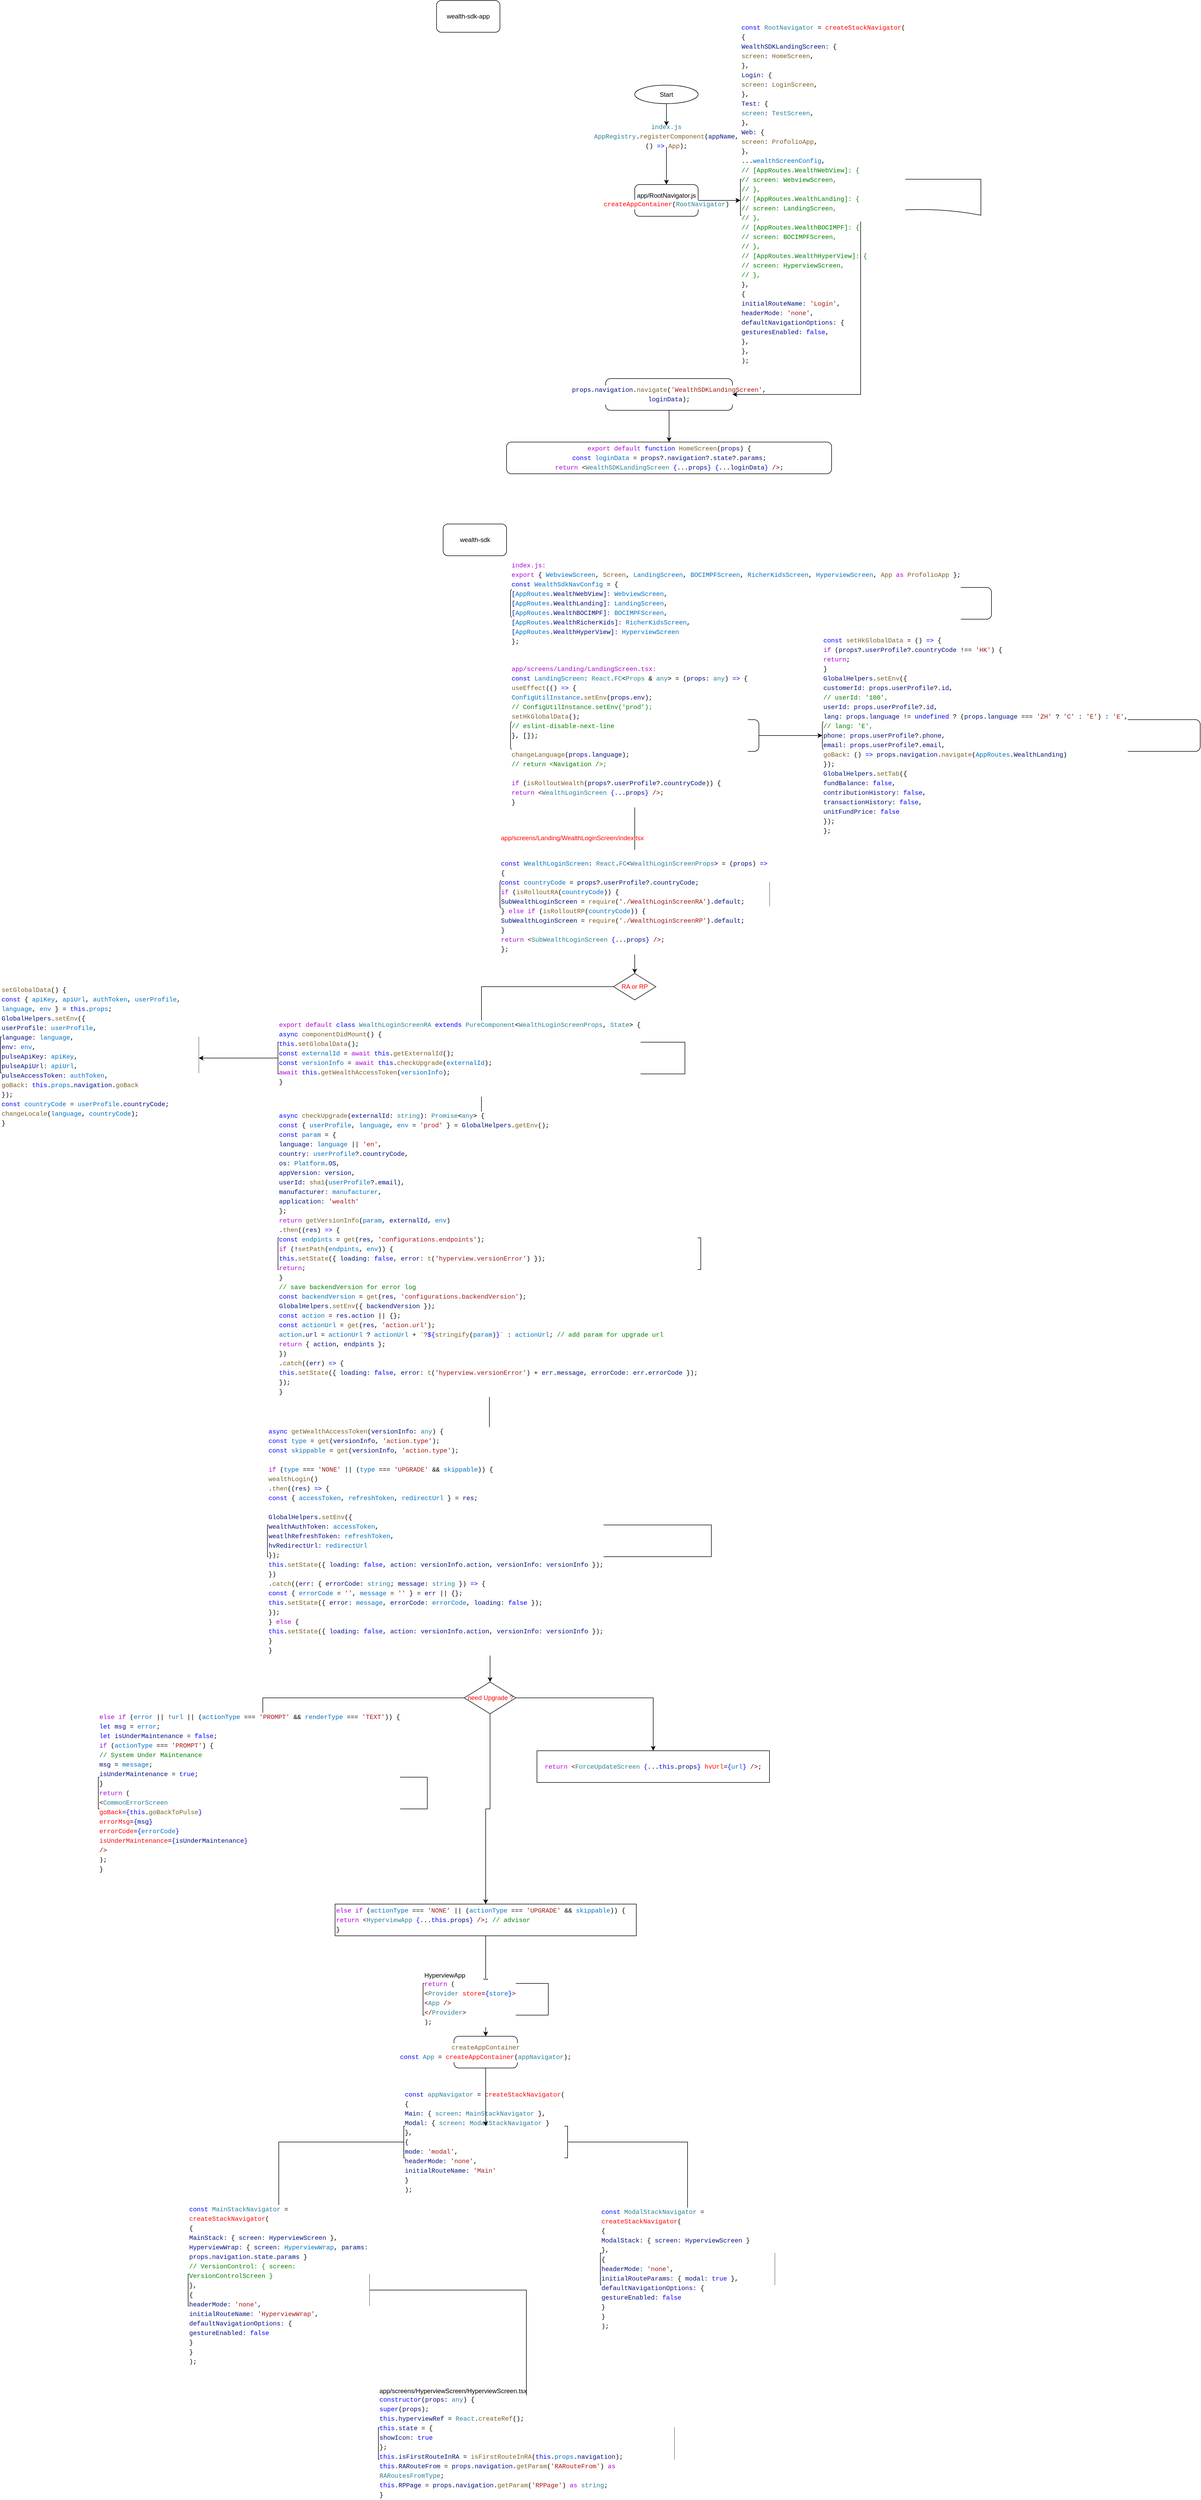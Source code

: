 <mxfile version="20.0.1" type="github">
  <diagram id="C5RBs43oDa-KdzZeNtuy" name="Page-1">
    <mxGraphModel dx="2227" dy="1040" grid="1" gridSize="10" guides="1" tooltips="1" connect="1" arrows="1" fold="1" page="1" pageScale="1" pageWidth="827" pageHeight="1169" math="0" shadow="0">
      <root>
        <mxCell id="WIyWlLk6GJQsqaUBKTNV-0" />
        <mxCell id="WIyWlLk6GJQsqaUBKTNV-1" parent="WIyWlLk6GJQsqaUBKTNV-0" />
        <mxCell id="B4zs4j52J3PY8R9Cxe29-0" value="wealth-sdk-app" style="rounded=1;whiteSpace=wrap;html=1;" vertex="1" parent="WIyWlLk6GJQsqaUBKTNV-1">
          <mxGeometry y="10" width="120" height="60" as="geometry" />
        </mxCell>
        <mxCell id="B4zs4j52J3PY8R9Cxe29-14" value="" style="group" vertex="1" connectable="0" parent="WIyWlLk6GJQsqaUBKTNV-1">
          <mxGeometry x="132.5" y="170" width="897.5" height="735" as="geometry" />
        </mxCell>
        <mxCell id="WIyWlLk6GJQsqaUBKTNV-3" value="&lt;div style=&quot;background-color: rgb(255, 255, 255); font-family: Menlo, Monaco, &amp;quot;Courier New&amp;quot;, monospace; line-height: 18px;&quot;&gt;&lt;span style=&quot;color: #267f99;&quot;&gt;index.js&lt;br&gt;AppRegistry&lt;/span&gt;.&lt;span style=&quot;color: #795e26;&quot;&gt;registerComponent&lt;/span&gt;(&lt;span style=&quot;color: #001080;&quot;&gt;appName&lt;/span&gt;, () &lt;span style=&quot;color: #0000ff;&quot;&gt;=&amp;gt;&lt;/span&gt; &lt;span style=&quot;color: #795e26;&quot;&gt;App&lt;/span&gt;);&lt;/div&gt;" style="rounded=1;whiteSpace=wrap;html=1;fontSize=12;glass=0;strokeWidth=1;shadow=0;align=center;" parent="B4zs4j52J3PY8R9Cxe29-14" vertex="1">
          <mxGeometry x="187.5" y="77" width="230" height="40" as="geometry" />
        </mxCell>
        <mxCell id="B4zs4j52J3PY8R9Cxe29-1" value="" style="edgeStyle=orthogonalEdgeStyle;rounded=0;orthogonalLoop=1;jettySize=auto;html=1;" edge="1" parent="B4zs4j52J3PY8R9Cxe29-14" source="Vocsn4lWY6FITpce8jwi-0" target="WIyWlLk6GJQsqaUBKTNV-3">
          <mxGeometry relative="1" as="geometry" />
        </mxCell>
        <mxCell id="Vocsn4lWY6FITpce8jwi-0" value="Start" style="ellipse;whiteSpace=wrap;html=1;" parent="B4zs4j52J3PY8R9Cxe29-14" vertex="1">
          <mxGeometry x="242.5" width="120" height="35" as="geometry" />
        </mxCell>
        <mxCell id="B4zs4j52J3PY8R9Cxe29-2" value="app/RootNavigator.js&lt;br&gt;&lt;div style=&quot;background-color: rgb(255, 255, 255); font-family: Menlo, Monaco, &amp;quot;Courier New&amp;quot;, monospace; line-height: 18px;&quot;&gt;&lt;font color=&quot;#ff0000&quot;&gt;createAppContainer&lt;/font&gt;(&lt;span style=&quot;color: #267f99;&quot;&gt;RootNavigator&lt;/span&gt;)&lt;/div&gt;" style="whiteSpace=wrap;html=1;rounded=1;glass=0;strokeWidth=1;shadow=0;" vertex="1" parent="B4zs4j52J3PY8R9Cxe29-14">
          <mxGeometry x="242.5" y="188" width="120" height="60" as="geometry" />
        </mxCell>
        <mxCell id="B4zs4j52J3PY8R9Cxe29-3" value="" style="edgeStyle=orthogonalEdgeStyle;rounded=0;orthogonalLoop=1;jettySize=auto;html=1;" edge="1" parent="B4zs4j52J3PY8R9Cxe29-14" source="WIyWlLk6GJQsqaUBKTNV-3" target="B4zs4j52J3PY8R9Cxe29-2">
          <mxGeometry relative="1" as="geometry" />
        </mxCell>
        <mxCell id="B4zs4j52J3PY8R9Cxe29-4" value="&lt;div style=&quot;background-color: rgb(255, 255, 255); font-family: Menlo, Monaco, &amp;quot;Courier New&amp;quot;, monospace; line-height: 18px;&quot;&gt;&lt;div&gt;&lt;span style=&quot;color: #0000ff;&quot;&gt;const&lt;/span&gt; &lt;span style=&quot;color: #267f99;&quot;&gt;RootNavigator&lt;/span&gt; = &lt;font color=&quot;#ff0000&quot;&gt;createStackNavigator&lt;/font&gt;(&lt;/div&gt;&lt;div&gt;  {&lt;/div&gt;&lt;div&gt;    &lt;span style=&quot;color: #001080;&quot;&gt;WealthSDKLandingScreen&lt;/span&gt;&lt;span style=&quot;color: #001080;&quot;&gt;:&lt;/span&gt; {&lt;/div&gt;&lt;div&gt;      &lt;span style=&quot;color: #795e26;&quot;&gt;screen&lt;/span&gt;&lt;span style=&quot;color: #001080;&quot;&gt;:&lt;/span&gt; &lt;span style=&quot;color: #795e26;&quot;&gt;HomeScreen&lt;/span&gt;,&lt;/div&gt;&lt;div&gt;    },&lt;/div&gt;&lt;div&gt;    &lt;span style=&quot;color: #001080;&quot;&gt;Login&lt;/span&gt;&lt;span style=&quot;color: #001080;&quot;&gt;:&lt;/span&gt; {&lt;/div&gt;&lt;div&gt;      &lt;span style=&quot;color: #795e26;&quot;&gt;screen&lt;/span&gt;&lt;span style=&quot;color: #001080;&quot;&gt;:&lt;/span&gt; &lt;span style=&quot;color: #795e26;&quot;&gt;LoginScreen&lt;/span&gt;,&lt;/div&gt;&lt;div&gt;    },&lt;/div&gt;&lt;div&gt;    &lt;span style=&quot;color: #001080;&quot;&gt;Test&lt;/span&gt;&lt;span style=&quot;color: #001080;&quot;&gt;:&lt;/span&gt; {&lt;/div&gt;&lt;div&gt;      &lt;span style=&quot;color: #267f99;&quot;&gt;screen&lt;/span&gt;&lt;span style=&quot;color: #001080;&quot;&gt;:&lt;/span&gt; &lt;span style=&quot;color: #267f99;&quot;&gt;TestScreen&lt;/span&gt;,&lt;/div&gt;&lt;div&gt;    },&lt;/div&gt;&lt;div&gt;    &lt;span style=&quot;color: #001080;&quot;&gt;Web&lt;/span&gt;&lt;span style=&quot;color: #001080;&quot;&gt;:&lt;/span&gt; {&lt;/div&gt;&lt;div&gt;      &lt;span style=&quot;color: #795e26;&quot;&gt;screen&lt;/span&gt;&lt;span style=&quot;color: #001080;&quot;&gt;:&lt;/span&gt; &lt;span style=&quot;color: #795e26;&quot;&gt;ProfolioApp&lt;/span&gt;,&lt;/div&gt;&lt;div&gt;    },&lt;/div&gt;&lt;div&gt;    ...&lt;span style=&quot;color: #0070c1;&quot;&gt;wealthScreenConfig&lt;/span&gt;,&lt;/div&gt;&lt;div&gt;    &lt;span style=&quot;color: #008000;&quot;&gt;// [AppRoutes.WealthWebView]: {&lt;/span&gt;&lt;/div&gt;&lt;div&gt;    &lt;span style=&quot;color: #008000;&quot;&gt;//   screen: WebviewScreen,&lt;/span&gt;&lt;/div&gt;&lt;div&gt;    &lt;span style=&quot;color: #008000;&quot;&gt;// },&lt;/span&gt;&lt;/div&gt;&lt;div&gt;    &lt;span style=&quot;color: #008000;&quot;&gt;// [AppRoutes.WealthLanding]: {&lt;/span&gt;&lt;/div&gt;&lt;div&gt;    &lt;span style=&quot;color: #008000;&quot;&gt;//   screen: LandingScreen,&lt;/span&gt;&lt;/div&gt;&lt;div&gt;    &lt;span style=&quot;color: #008000;&quot;&gt;// },&lt;/span&gt;&lt;/div&gt;&lt;div&gt;    &lt;span style=&quot;color: #008000;&quot;&gt;// [AppRoutes.WealthBOCIMPF]: {&lt;/span&gt;&lt;/div&gt;&lt;div&gt;    &lt;span style=&quot;color: #008000;&quot;&gt;//   screen: BOCIMPFScreen,&lt;/span&gt;&lt;/div&gt;&lt;div&gt;    &lt;span style=&quot;color: #008000;&quot;&gt;// },&lt;/span&gt;&lt;/div&gt;&lt;div&gt;    &lt;span style=&quot;color: #008000;&quot;&gt;// [AppRoutes.WealthHyperView]: {&lt;/span&gt;&lt;/div&gt;&lt;div&gt;    &lt;span style=&quot;color: #008000;&quot;&gt;//   screen: HyperviewScreen,&lt;/span&gt;&lt;/div&gt;&lt;div&gt;    &lt;span style=&quot;color: #008000;&quot;&gt;// },&lt;/span&gt;&lt;/div&gt;&lt;div&gt;  },&lt;/div&gt;&lt;div&gt;  {&lt;/div&gt;&lt;div&gt;    &lt;span style=&quot;color: #001080;&quot;&gt;initialRouteName&lt;/span&gt;&lt;span style=&quot;color: #001080;&quot;&gt;:&lt;/span&gt; &lt;span style=&quot;color: #a31515;&quot;&gt;&#39;Login&#39;&lt;/span&gt;,&lt;/div&gt;&lt;div&gt;    &lt;span style=&quot;color: #001080;&quot;&gt;headerMode&lt;/span&gt;&lt;span style=&quot;color: #001080;&quot;&gt;:&lt;/span&gt; &lt;span style=&quot;color: #a31515;&quot;&gt;&#39;none&#39;&lt;/span&gt;,&lt;/div&gt;&lt;div&gt;    &lt;span style=&quot;color: #001080;&quot;&gt;defaultNavigationOptions&lt;/span&gt;&lt;span style=&quot;color: #001080;&quot;&gt;:&lt;/span&gt; {&lt;/div&gt;&lt;div&gt;      &lt;span style=&quot;color: #001080;&quot;&gt;gesturesEnabled&lt;/span&gt;&lt;span style=&quot;color: #001080;&quot;&gt;:&lt;/span&gt; &lt;span style=&quot;color: #0000ff;&quot;&gt;false&lt;/span&gt;,&lt;/div&gt;&lt;div&gt;    },&lt;/div&gt;&lt;div&gt;  },&lt;/div&gt;&lt;div&gt;);&lt;/div&gt;&lt;/div&gt;" style="shape=document;whiteSpace=wrap;html=1;boundedLbl=1;rounded=1;glass=0;strokeWidth=1;shadow=0;align=left;" vertex="1" parent="B4zs4j52J3PY8R9Cxe29-14">
          <mxGeometry x="442.5" y="178" width="455" height="80" as="geometry" />
        </mxCell>
        <mxCell id="B4zs4j52J3PY8R9Cxe29-5" value="" style="edgeStyle=orthogonalEdgeStyle;rounded=0;orthogonalLoop=1;jettySize=auto;html=1;" edge="1" parent="B4zs4j52J3PY8R9Cxe29-14" source="B4zs4j52J3PY8R9Cxe29-2" target="B4zs4j52J3PY8R9Cxe29-4">
          <mxGeometry relative="1" as="geometry" />
        </mxCell>
        <mxCell id="B4zs4j52J3PY8R9Cxe29-11" value="" style="edgeStyle=orthogonalEdgeStyle;rounded=0;orthogonalLoop=1;jettySize=auto;html=1;fontColor=#FF0000;" edge="1" parent="B4zs4j52J3PY8R9Cxe29-14" source="B4zs4j52J3PY8R9Cxe29-2" target="B4zs4j52J3PY8R9Cxe29-4">
          <mxGeometry relative="1" as="geometry" />
        </mxCell>
        <mxCell id="B4zs4j52J3PY8R9Cxe29-9" value="&lt;div style=&quot;background-color: rgb(255, 255, 255); font-family: Menlo, Monaco, &amp;quot;Courier New&amp;quot;, monospace; line-height: 18px;&quot;&gt;      &lt;span style=&quot;color: #001080;&quot;&gt;props&lt;/span&gt;.&lt;span style=&quot;color: #001080;&quot;&gt;navigation&lt;/span&gt;.&lt;span style=&quot;color: #795e26;&quot;&gt;navigate&lt;/span&gt;(&lt;span style=&quot;color: #a31515;&quot;&gt;&#39;WealthSDKLandingScreen&#39;&lt;/span&gt;, &lt;span style=&quot;color: #001080;&quot;&gt;loginData&lt;/span&gt;);&lt;/div&gt;" style="whiteSpace=wrap;html=1;align=center;rounded=1;glass=0;strokeWidth=1;shadow=0;" vertex="1" parent="B4zs4j52J3PY8R9Cxe29-14">
          <mxGeometry x="187.5" y="555" width="240" height="60" as="geometry" />
        </mxCell>
        <mxCell id="B4zs4j52J3PY8R9Cxe29-10" value="" style="edgeStyle=orthogonalEdgeStyle;rounded=0;orthogonalLoop=1;jettySize=auto;html=1;fontColor=#FF0000;" edge="1" parent="B4zs4j52J3PY8R9Cxe29-14" source="B4zs4j52J3PY8R9Cxe29-4" target="B4zs4j52J3PY8R9Cxe29-9">
          <mxGeometry relative="1" as="geometry">
            <Array as="points">
              <mxPoint x="670.5" y="585" />
            </Array>
          </mxGeometry>
        </mxCell>
        <mxCell id="B4zs4j52J3PY8R9Cxe29-12" value="&lt;div style=&quot;background-color: rgb(255, 255, 255); font-family: Menlo, Monaco, &amp;quot;Courier New&amp;quot;, monospace; line-height: 18px;&quot;&gt;&lt;div&gt;&lt;span style=&quot;color: #af00db;&quot;&gt;export&lt;/span&gt; &lt;span style=&quot;color: #af00db;&quot;&gt;default&lt;/span&gt; &lt;span style=&quot;color: #0000ff;&quot;&gt;function&lt;/span&gt; &lt;span style=&quot;color: #795e26;&quot;&gt;HomeScreen&lt;/span&gt;(&lt;span style=&quot;color: #001080;&quot;&gt;props&lt;/span&gt;) {&lt;/div&gt;&lt;div&gt;  &lt;span style=&quot;color: #0000ff;&quot;&gt;const&lt;/span&gt; &lt;span style=&quot;color: #0070c1;&quot;&gt;loginData&lt;/span&gt; = &lt;span style=&quot;color: #001080;&quot;&gt;props&lt;/span&gt;?.&lt;span style=&quot;color: #001080;&quot;&gt;navigation&lt;/span&gt;?.&lt;span style=&quot;color: #001080;&quot;&gt;state&lt;/span&gt;?.&lt;span style=&quot;color: #001080;&quot;&gt;params&lt;/span&gt;;&lt;/div&gt;&lt;div&gt;  &lt;span style=&quot;color: #af00db;&quot;&gt;return&lt;/span&gt; &lt;span style=&quot;color: #800000;&quot;&gt;&amp;lt;&lt;/span&gt;&lt;span style=&quot;color: #267f99;&quot;&gt;WealthSDKLandingScreen&lt;/span&gt; &lt;span style=&quot;color: #0000ff;&quot;&gt;{&lt;/span&gt;...&lt;span style=&quot;color: #001080;&quot;&gt;props&lt;/span&gt;&lt;span style=&quot;color: #0000ff;&quot;&gt;}&lt;/span&gt; &lt;span style=&quot;color: #0000ff;&quot;&gt;{&lt;/span&gt;...&lt;span style=&quot;color: #001080;&quot;&gt;loginData&lt;/span&gt;&lt;span style=&quot;color: #0000ff;&quot;&gt;}&lt;/span&gt; &lt;span style=&quot;color: #800000;&quot;&gt;/&amp;gt;&lt;/span&gt;;&lt;/div&gt;&lt;div&gt;&lt;/div&gt;&lt;/div&gt;" style="whiteSpace=wrap;html=1;rounded=1;glass=0;strokeWidth=1;shadow=0;" vertex="1" parent="B4zs4j52J3PY8R9Cxe29-14">
          <mxGeometry y="675" width="615" height="60" as="geometry" />
        </mxCell>
        <mxCell id="B4zs4j52J3PY8R9Cxe29-13" value="" style="edgeStyle=orthogonalEdgeStyle;rounded=0;orthogonalLoop=1;jettySize=auto;html=1;fontColor=#FF0000;" edge="1" parent="B4zs4j52J3PY8R9Cxe29-14" source="B4zs4j52J3PY8R9Cxe29-9" target="B4zs4j52J3PY8R9Cxe29-12">
          <mxGeometry relative="1" as="geometry" />
        </mxCell>
        <mxCell id="B4zs4j52J3PY8R9Cxe29-15" value="wealth-sdk" style="rounded=1;whiteSpace=wrap;html=1;" vertex="1" parent="WIyWlLk6GJQsqaUBKTNV-1">
          <mxGeometry x="12.5" y="1000" width="120" height="60" as="geometry" />
        </mxCell>
        <mxCell id="B4zs4j52J3PY8R9Cxe29-16" value="&lt;div style=&quot;color: rgb(0, 0, 0); background-color: rgb(255, 255, 255); font-family: Menlo, Monaco, &amp;quot;Courier New&amp;quot;, monospace; line-height: 18px;&quot;&gt;&lt;div&gt;&lt;span style=&quot;color: #af00db;&quot;&gt;index.js:&amp;nbsp;&lt;/span&gt;&lt;/div&gt;&lt;div&gt;&lt;span style=&quot;color: #af00db;&quot;&gt;export&lt;/span&gt; { &lt;span style=&quot;color: #0070c1;&quot;&gt;WebviewScreen&lt;/span&gt;, &lt;span style=&quot;color: #795e26;&quot;&gt;Screen&lt;/span&gt;, &lt;span style=&quot;color: #0070c1;&quot;&gt;LandingScreen&lt;/span&gt;, &lt;span style=&quot;color: #0070c1;&quot;&gt;BOCIMPFScreen&lt;/span&gt;, &lt;span style=&quot;color: #0070c1;&quot;&gt;RicherKidsScreen&lt;/span&gt;, &lt;span style=&quot;color: #0070c1;&quot;&gt;HyperviewScreen&lt;/span&gt;, &lt;span style=&quot;color: #795e26;&quot;&gt;App&lt;/span&gt; &lt;span style=&quot;color: #af00db;&quot;&gt;as&lt;/span&gt; &lt;span style=&quot;color: #795e26;&quot;&gt;ProfolioApp&lt;/span&gt; };&lt;/div&gt;&lt;div&gt;&lt;span style=&quot;color: #0000ff;&quot;&gt;const&lt;/span&gt; &lt;span style=&quot;color: #0070c1;&quot;&gt;WealthSdkNavConfig&lt;/span&gt; = {&lt;/div&gt;&lt;div&gt;  &lt;span style=&quot;color: #001080;&quot;&gt;[&lt;/span&gt;&lt;span style=&quot;color: #0070c1;&quot;&gt;AppRoutes&lt;/span&gt;&lt;span style=&quot;color: #001080;&quot;&gt;.&lt;/span&gt;&lt;span style=&quot;color: #001080;&quot;&gt;WealthWebView&lt;/span&gt;&lt;span style=&quot;color: #001080;&quot;&gt;]:&lt;/span&gt; &lt;span style=&quot;color: #0070c1;&quot;&gt;WebviewScreen&lt;/span&gt;,&lt;/div&gt;&lt;div&gt;  &lt;span style=&quot;color: #001080;&quot;&gt;[&lt;/span&gt;&lt;span style=&quot;color: #0070c1;&quot;&gt;AppRoutes&lt;/span&gt;&lt;span style=&quot;color: #001080;&quot;&gt;.&lt;/span&gt;&lt;span style=&quot;color: #001080;&quot;&gt;WealthLanding&lt;/span&gt;&lt;span style=&quot;color: #001080;&quot;&gt;]:&lt;/span&gt; &lt;span style=&quot;color: #0070c1;&quot;&gt;LandingScreen&lt;/span&gt;,&lt;/div&gt;&lt;div&gt;  &lt;span style=&quot;color: #001080;&quot;&gt;[&lt;/span&gt;&lt;span style=&quot;color: #0070c1;&quot;&gt;AppRoutes&lt;/span&gt;&lt;span style=&quot;color: #001080;&quot;&gt;.&lt;/span&gt;&lt;span style=&quot;color: #001080;&quot;&gt;WealthBOCIMPF&lt;/span&gt;&lt;span style=&quot;color: #001080;&quot;&gt;]:&lt;/span&gt; &lt;span style=&quot;color: #0070c1;&quot;&gt;BOCIMPFScreen&lt;/span&gt;,&lt;/div&gt;&lt;div&gt;  &lt;span style=&quot;color: #001080;&quot;&gt;[&lt;/span&gt;&lt;span style=&quot;color: #0070c1;&quot;&gt;AppRoutes&lt;/span&gt;&lt;span style=&quot;color: #001080;&quot;&gt;.&lt;/span&gt;&lt;span style=&quot;color: #001080;&quot;&gt;WealthRicherKids&lt;/span&gt;&lt;span style=&quot;color: #001080;&quot;&gt;]:&lt;/span&gt; &lt;span style=&quot;color: #0070c1;&quot;&gt;RicherKidsScreen&lt;/span&gt;,&lt;/div&gt;&lt;div&gt;  &lt;span style=&quot;color: #001080;&quot;&gt;[&lt;/span&gt;&lt;span style=&quot;color: #0070c1;&quot;&gt;AppRoutes&lt;/span&gt;&lt;span style=&quot;color: #001080;&quot;&gt;.&lt;/span&gt;&lt;span style=&quot;color: #001080;&quot;&gt;WealthHyperView&lt;/span&gt;&lt;span style=&quot;color: #001080;&quot;&gt;]:&lt;/span&gt; &lt;span style=&quot;color: #0070c1;&quot;&gt;HyperviewScreen&lt;/span&gt;&lt;/div&gt;&lt;div&gt;};&lt;/div&gt;&lt;/div&gt;" style="rounded=1;whiteSpace=wrap;html=1;fontColor=#FF0000;align=left;" vertex="1" parent="WIyWlLk6GJQsqaUBKTNV-1">
          <mxGeometry x="140" y="1120" width="910" height="60" as="geometry" />
        </mxCell>
        <mxCell id="B4zs4j52J3PY8R9Cxe29-19" value="" style="edgeStyle=orthogonalEdgeStyle;rounded=0;orthogonalLoop=1;jettySize=auto;html=1;fontColor=#FF0000;" edge="1" parent="WIyWlLk6GJQsqaUBKTNV-1" source="B4zs4j52J3PY8R9Cxe29-17" target="B4zs4j52J3PY8R9Cxe29-18">
          <mxGeometry relative="1" as="geometry" />
        </mxCell>
        <mxCell id="B4zs4j52J3PY8R9Cxe29-21" value="" style="edgeStyle=orthogonalEdgeStyle;rounded=0;orthogonalLoop=1;jettySize=auto;html=1;fontColor=#FF0000;" edge="1" parent="WIyWlLk6GJQsqaUBKTNV-1" source="B4zs4j52J3PY8R9Cxe29-17" target="B4zs4j52J3PY8R9Cxe29-20">
          <mxGeometry relative="1" as="geometry" />
        </mxCell>
        <mxCell id="B4zs4j52J3PY8R9Cxe29-17" value="&lt;div style=&quot;background-color: rgb(255, 255, 255); line-height: 18px;&quot;&gt;&lt;div style=&quot;&quot;&gt;&lt;font face=&quot;Menlo, Monaco, Courier New, monospace&quot; color=&quot;#af00db&quot;&gt;app/screens/Landing/LandingScreen.tsx:&amp;nbsp;&lt;/font&gt;&lt;br&gt;&lt;/div&gt;&lt;div style=&quot;color: rgb(0, 0, 0); font-family: Menlo, Monaco, &amp;quot;Courier New&amp;quot;, monospace;&quot;&gt;&lt;div style=&quot;line-height: 18px;&quot;&gt;&lt;div&gt;&lt;span style=&quot;color: #0000ff;&quot;&gt;const&lt;/span&gt; &lt;span style=&quot;color: #0070c1;&quot;&gt;LandingScreen&lt;/span&gt;: &lt;span style=&quot;color: #267f99;&quot;&gt;React&lt;/span&gt;.&lt;span style=&quot;color: #267f99;&quot;&gt;FC&lt;/span&gt;&amp;lt;&lt;span style=&quot;color: #267f99;&quot;&gt;Props&lt;/span&gt; &amp;amp; &lt;span style=&quot;color: #267f99;&quot;&gt;any&lt;/span&gt;&amp;gt; = (&lt;span style=&quot;color: #001080;&quot;&gt;props&lt;/span&gt;: &lt;span style=&quot;color: #267f99;&quot;&gt;any&lt;/span&gt;) &lt;span style=&quot;color: #0000ff;&quot;&gt;=&amp;gt;&lt;/span&gt; {&lt;/div&gt;&lt;div&gt;  &lt;span style=&quot;color: #795e26;&quot;&gt;useEffect&lt;/span&gt;(() &lt;span style=&quot;color: #0000ff;&quot;&gt;=&amp;gt;&lt;/span&gt; {&lt;/div&gt;&lt;div&gt;    &lt;span style=&quot;color: #0070c1;&quot;&gt;ConfigUtilInstance&lt;/span&gt;.&lt;span style=&quot;color: #795e26;&quot;&gt;setEnv&lt;/span&gt;(&lt;span style=&quot;color: #001080;&quot;&gt;props&lt;/span&gt;.&lt;span style=&quot;color: #001080;&quot;&gt;env&lt;/span&gt;);&lt;/div&gt;&lt;div&gt;    &lt;span style=&quot;color: #008000;&quot;&gt;// ConfigUtilInstance.setEnv(&#39;prod&#39;);&lt;/span&gt;&lt;/div&gt;&lt;div&gt;    &lt;span style=&quot;color: #795e26;&quot;&gt;setHkGlobalData&lt;/span&gt;();&lt;/div&gt;&lt;div&gt;    &lt;span style=&quot;color: #008000;&quot;&gt;// eslint-disable-next-line&lt;/span&gt;&lt;/div&gt;&lt;div&gt;  }, []);&lt;/div&gt;&lt;div&gt;&lt;div style=&quot;line-height: 18px;&quot;&gt;&lt;br&gt;&lt;div&gt;  &lt;span style=&quot;color: #795e26;&quot;&gt;changeLanguage&lt;/span&gt;(&lt;span style=&quot;color: #001080;&quot;&gt;props&lt;/span&gt;.&lt;span style=&quot;color: #001080;&quot;&gt;language&lt;/span&gt;);&lt;/div&gt;&lt;div&gt;  &lt;span style=&quot;color: #008000;&quot;&gt;// return &amp;lt;Navigation /&amp;gt;;&lt;/span&gt;&lt;/div&gt;&lt;br&gt;&lt;div&gt;  &lt;span style=&quot;color: #af00db;&quot;&gt;if&lt;/span&gt; (&lt;span style=&quot;color: #795e26;&quot;&gt;isRolloutWealth&lt;/span&gt;(&lt;span style=&quot;color: #001080;&quot;&gt;props&lt;/span&gt;?.&lt;span style=&quot;color: #001080;&quot;&gt;userProfile&lt;/span&gt;?.&lt;span style=&quot;color: #001080;&quot;&gt;countryCode&lt;/span&gt;)) {&lt;/div&gt;&lt;div&gt;    &lt;span style=&quot;color: #af00db;&quot;&gt;return&lt;/span&gt; &lt;span style=&quot;color: #800000;&quot;&gt;&amp;lt;&lt;/span&gt;&lt;span style=&quot;color: #267f99;&quot;&gt;WealthLoginScreen&lt;/span&gt; &lt;span style=&quot;color: #0000ff;&quot;&gt;{&lt;/span&gt;...&lt;span style=&quot;color: #001080;&quot;&gt;props&lt;/span&gt;&lt;span style=&quot;color: #0000ff;&quot;&gt;}&lt;/span&gt; &lt;span style=&quot;color: #800000;&quot;&gt;/&amp;gt;&lt;/span&gt;;&lt;/div&gt;&lt;div&gt;  }&lt;/div&gt;&lt;/div&gt;&lt;/div&gt;&lt;/div&gt;&lt;/div&gt;&lt;/div&gt;" style="rounded=1;whiteSpace=wrap;html=1;fontColor=#FF0000;align=left;" vertex="1" parent="WIyWlLk6GJQsqaUBKTNV-1">
          <mxGeometry x="140" y="1370" width="470" height="60" as="geometry" />
        </mxCell>
        <mxCell id="B4zs4j52J3PY8R9Cxe29-18" value="&lt;div style=&quot;color: rgb(0, 0, 0); background-color: rgb(255, 255, 255); font-family: Menlo, Monaco, &amp;quot;Courier New&amp;quot;, monospace; line-height: 18px;&quot;&gt;&lt;div&gt;  &lt;span style=&quot;color: #0000ff;&quot;&gt;const&lt;/span&gt; &lt;span style=&quot;color: #795e26;&quot;&gt;setHkGlobalData&lt;/span&gt; = () &lt;span style=&quot;color: #0000ff;&quot;&gt;=&amp;gt;&lt;/span&gt; {&lt;/div&gt;&lt;div&gt;    &lt;span style=&quot;color: #af00db;&quot;&gt;if&lt;/span&gt; (&lt;span style=&quot;color: #001080;&quot;&gt;props&lt;/span&gt;?.&lt;span style=&quot;color: #001080;&quot;&gt;userProfile&lt;/span&gt;?.&lt;span style=&quot;color: #001080;&quot;&gt;countryCode&lt;/span&gt; !== &lt;span style=&quot;color: #a31515;&quot;&gt;&#39;HK&#39;&lt;/span&gt;) {&lt;/div&gt;&lt;div&gt;      &lt;span style=&quot;color: #af00db;&quot;&gt;return&lt;/span&gt;;&lt;/div&gt;&lt;div&gt;    }&lt;/div&gt;&lt;div&gt;    &lt;span style=&quot;color: #001080;&quot;&gt;GlobalHelpers&lt;/span&gt;.&lt;span style=&quot;color: #795e26;&quot;&gt;setEnv&lt;/span&gt;({&lt;/div&gt;&lt;div&gt;      &lt;span style=&quot;color: #001080;&quot;&gt;customerId&lt;/span&gt;&lt;span style=&quot;color: #001080;&quot;&gt;:&lt;/span&gt; &lt;span style=&quot;color: #001080;&quot;&gt;props&lt;/span&gt;.&lt;span style=&quot;color: #001080;&quot;&gt;userProfile&lt;/span&gt;?.&lt;span style=&quot;color: #001080;&quot;&gt;id&lt;/span&gt;,&lt;/div&gt;&lt;div&gt;      &lt;span style=&quot;color: #008000;&quot;&gt;// userId: &#39;100&#39;,&lt;/span&gt;&lt;/div&gt;&lt;div&gt;      &lt;span style=&quot;color: #001080;&quot;&gt;userId&lt;/span&gt;&lt;span style=&quot;color: #001080;&quot;&gt;:&lt;/span&gt; &lt;span style=&quot;color: #001080;&quot;&gt;props&lt;/span&gt;.&lt;span style=&quot;color: #001080;&quot;&gt;userProfile&lt;/span&gt;?.&lt;span style=&quot;color: #001080;&quot;&gt;id&lt;/span&gt;,&lt;/div&gt;&lt;div&gt;      &lt;span style=&quot;color: #001080;&quot;&gt;lang&lt;/span&gt;&lt;span style=&quot;color: #001080;&quot;&gt;:&lt;/span&gt; &lt;span style=&quot;color: #001080;&quot;&gt;props&lt;/span&gt;.&lt;span style=&quot;color: #001080;&quot;&gt;language&lt;/span&gt; != &lt;span style=&quot;color: #0000ff;&quot;&gt;undefined&lt;/span&gt; ? (&lt;span style=&quot;color: #001080;&quot;&gt;props&lt;/span&gt;.&lt;span style=&quot;color: #001080;&quot;&gt;language&lt;/span&gt; === &lt;span style=&quot;color: #a31515;&quot;&gt;&#39;ZH&#39;&lt;/span&gt; ? &lt;span style=&quot;color: #a31515;&quot;&gt;&#39;C&#39;&lt;/span&gt; : &lt;span style=&quot;color: #a31515;&quot;&gt;&#39;E&#39;&lt;/span&gt;) : &lt;span style=&quot;color: #a31515;&quot;&gt;&#39;E&#39;&lt;/span&gt;,&lt;/div&gt;&lt;div&gt;      &lt;span style=&quot;color: #008000;&quot;&gt;// lang: &#39;E&#39;,&lt;/span&gt;&lt;/div&gt;&lt;div&gt;      &lt;span style=&quot;color: #001080;&quot;&gt;phone&lt;/span&gt;&lt;span style=&quot;color: #001080;&quot;&gt;:&lt;/span&gt; &lt;span style=&quot;color: #001080;&quot;&gt;props&lt;/span&gt;.&lt;span style=&quot;color: #001080;&quot;&gt;userProfile&lt;/span&gt;?.&lt;span style=&quot;color: #001080;&quot;&gt;phone&lt;/span&gt;,&lt;/div&gt;&lt;div&gt;      &lt;span style=&quot;color: #001080;&quot;&gt;email&lt;/span&gt;&lt;span style=&quot;color: #001080;&quot;&gt;:&lt;/span&gt; &lt;span style=&quot;color: #001080;&quot;&gt;props&lt;/span&gt;.&lt;span style=&quot;color: #001080;&quot;&gt;userProfile&lt;/span&gt;?.&lt;span style=&quot;color: #001080;&quot;&gt;email&lt;/span&gt;,&lt;/div&gt;&lt;div&gt;      &lt;span style=&quot;color: #795e26;&quot;&gt;goBack&lt;/span&gt;&lt;span style=&quot;color: #001080;&quot;&gt;:&lt;/span&gt; () &lt;span style=&quot;color: #0000ff;&quot;&gt;=&amp;gt;&lt;/span&gt; &lt;span style=&quot;color: #001080;&quot;&gt;props&lt;/span&gt;.&lt;span style=&quot;color: #001080;&quot;&gt;navigation&lt;/span&gt;.&lt;span style=&quot;color: #795e26;&quot;&gt;navigate&lt;/span&gt;(&lt;span style=&quot;color: #0070c1;&quot;&gt;AppRoutes&lt;/span&gt;.&lt;span style=&quot;color: #001080;&quot;&gt;WealthLanding&lt;/span&gt;)&lt;/div&gt;&lt;div&gt;    });&lt;/div&gt;&lt;div&gt;    &lt;span style=&quot;color: #001080;&quot;&gt;GlobalHelpers&lt;/span&gt;.&lt;span style=&quot;color: #795e26;&quot;&gt;setTab&lt;/span&gt;({&lt;/div&gt;&lt;div&gt;      &lt;span style=&quot;color: #001080;&quot;&gt;fundBalance&lt;/span&gt;&lt;span style=&quot;color: #001080;&quot;&gt;:&lt;/span&gt; &lt;span style=&quot;color: #0000ff;&quot;&gt;false&lt;/span&gt;,&lt;/div&gt;&lt;div&gt;      &lt;span style=&quot;color: #001080;&quot;&gt;contributionHistory&lt;/span&gt;&lt;span style=&quot;color: #001080;&quot;&gt;:&lt;/span&gt; &lt;span style=&quot;color: #0000ff;&quot;&gt;false&lt;/span&gt;,&lt;/div&gt;&lt;div&gt;      &lt;span style=&quot;color: #001080;&quot;&gt;transactionHistory&lt;/span&gt;&lt;span style=&quot;color: #001080;&quot;&gt;:&lt;/span&gt; &lt;span style=&quot;color: #0000ff;&quot;&gt;false&lt;/span&gt;,&lt;/div&gt;&lt;div&gt;      &lt;span style=&quot;color: #001080;&quot;&gt;unitFundPrice&lt;/span&gt;&lt;span style=&quot;color: #001080;&quot;&gt;:&lt;/span&gt; &lt;span style=&quot;color: #0000ff;&quot;&gt;false&lt;/span&gt;&lt;/div&gt;&lt;div&gt;    });&lt;/div&gt;&lt;div&gt;  };&lt;/div&gt;&lt;/div&gt;" style="whiteSpace=wrap;html=1;align=left;fontColor=#FF0000;rounded=1;" vertex="1" parent="WIyWlLk6GJQsqaUBKTNV-1">
          <mxGeometry x="730" y="1370" width="715" height="60" as="geometry" />
        </mxCell>
        <mxCell id="B4zs4j52J3PY8R9Cxe29-23" style="edgeStyle=orthogonalEdgeStyle;rounded=0;orthogonalLoop=1;jettySize=auto;html=1;fontColor=#FF0000;" edge="1" parent="WIyWlLk6GJQsqaUBKTNV-1" source="B4zs4j52J3PY8R9Cxe29-20" target="B4zs4j52J3PY8R9Cxe29-22">
          <mxGeometry relative="1" as="geometry" />
        </mxCell>
        <mxCell id="B4zs4j52J3PY8R9Cxe29-20" value="app/screens/Landing/WealthLoginScreen/index.tsx&lt;br&gt;&lt;br&gt;&lt;div style=&quot;color: rgb(0, 0, 0); background-color: rgb(255, 255, 255); font-family: Menlo, Monaco, &amp;quot;Courier New&amp;quot;, monospace; line-height: 18px;&quot;&gt;&lt;br&gt;&lt;div&gt;&lt;span style=&quot;color: #0000ff;&quot;&gt;const&lt;/span&gt; &lt;span style=&quot;color: #0070c1;&quot;&gt;WealthLoginScreen&lt;/span&gt;: &lt;span style=&quot;color: #267f99;&quot;&gt;React&lt;/span&gt;.&lt;span style=&quot;color: #267f99;&quot;&gt;FC&lt;/span&gt;&amp;lt;&lt;span style=&quot;color: #267f99;&quot;&gt;WealthLoginScreenProps&lt;/span&gt;&amp;gt; = (&lt;span style=&quot;color: #001080;&quot;&gt;props&lt;/span&gt;) &lt;span style=&quot;color: #0000ff;&quot;&gt;=&amp;gt;&lt;/span&gt; {&lt;/div&gt;&lt;div&gt;&lt;span style=&quot;color: rgb(0, 0, 255);&quot;&gt;const&lt;/span&gt; &lt;span style=&quot;color: rgb(0, 112, 193);&quot;&gt;countryCode&lt;/span&gt; = &lt;span style=&quot;color: rgb(0, 16, 128);&quot;&gt;props&lt;/span&gt;?.&lt;span style=&quot;color: rgb(0, 16, 128);&quot;&gt;userProfile&lt;/span&gt;?.&lt;span style=&quot;color: rgb(0, 16, 128);&quot;&gt;countryCode&lt;/span&gt;;&lt;/div&gt;&lt;div&gt;  &lt;span style=&quot;color: #af00db;&quot;&gt;if&lt;/span&gt; (&lt;span style=&quot;color: #795e26;&quot;&gt;isRolloutRA&lt;/span&gt;(&lt;span style=&quot;color: #0070c1;&quot;&gt;countryCode&lt;/span&gt;)) {&lt;/div&gt;&lt;div&gt;    &lt;span style=&quot;color: #001080;&quot;&gt;SubWealthLoginScreen&lt;/span&gt; = &lt;span style=&quot;color: #795e26;&quot;&gt;require&lt;/span&gt;(&lt;span style=&quot;color: #a31515;&quot;&gt;&#39;./WealthLoginScreenRA&#39;&lt;/span&gt;).&lt;span style=&quot;color: #001080;&quot;&gt;default&lt;/span&gt;;&lt;/div&gt;&lt;div&gt;  } &lt;span style=&quot;color: #af00db;&quot;&gt;else&lt;/span&gt; &lt;span style=&quot;color: #af00db;&quot;&gt;if&lt;/span&gt; (&lt;span style=&quot;color: #795e26;&quot;&gt;isRolloutRP&lt;/span&gt;(&lt;span style=&quot;color: #0070c1;&quot;&gt;countryCode&lt;/span&gt;)) {&lt;/div&gt;&lt;div&gt;    &lt;span style=&quot;color: #001080;&quot;&gt;SubWealthLoginScreen&lt;/span&gt; = &lt;span style=&quot;color: #795e26;&quot;&gt;require&lt;/span&gt;(&lt;span style=&quot;color: #a31515;&quot;&gt;&#39;./WealthLoginScreenRP&#39;&lt;/span&gt;).&lt;span style=&quot;color: #001080;&quot;&gt;default&lt;/span&gt;;&lt;/div&gt;&lt;div&gt;  }&lt;/div&gt;&lt;div&gt;  &lt;span style=&quot;color: #af00db;&quot;&gt;return&lt;/span&gt; &lt;span style=&quot;color: #800000;&quot;&gt;&amp;lt;&lt;/span&gt;&lt;span style=&quot;color: #267f99;&quot;&gt;SubWealthLoginScreen&lt;/span&gt; &lt;span style=&quot;color: #0000ff;&quot;&gt;{&lt;/span&gt;...&lt;span style=&quot;color: #001080;&quot;&gt;props&lt;/span&gt;&lt;span style=&quot;color: #0000ff;&quot;&gt;}&lt;/span&gt; &lt;span style=&quot;color: #800000;&quot;&gt;/&amp;gt;&lt;/span&gt;;&lt;/div&gt;&lt;div&gt;};&lt;/div&gt;&lt;/div&gt;" style="whiteSpace=wrap;html=1;align=left;fontColor=#FF0000;rounded=1;" vertex="1" parent="WIyWlLk6GJQsqaUBKTNV-1">
          <mxGeometry x="120" y="1670" width="510" height="60" as="geometry" />
        </mxCell>
        <mxCell id="B4zs4j52J3PY8R9Cxe29-25" value="" style="edgeStyle=orthogonalEdgeStyle;rounded=0;orthogonalLoop=1;jettySize=auto;html=1;fontColor=#000000;" edge="1" parent="WIyWlLk6GJQsqaUBKTNV-1" source="B4zs4j52J3PY8R9Cxe29-22" target="B4zs4j52J3PY8R9Cxe29-24">
          <mxGeometry relative="1" as="geometry">
            <Array as="points">
              <mxPoint x="85" y="1875" />
            </Array>
          </mxGeometry>
        </mxCell>
        <mxCell id="B4zs4j52J3PY8R9Cxe29-22" value="RA or RP" style="rhombus;whiteSpace=wrap;html=1;fontColor=#FF0000;" vertex="1" parent="WIyWlLk6GJQsqaUBKTNV-1">
          <mxGeometry x="335" y="1850" width="80" height="50" as="geometry" />
        </mxCell>
        <mxCell id="B4zs4j52J3PY8R9Cxe29-27" value="" style="edgeStyle=orthogonalEdgeStyle;rounded=0;orthogonalLoop=1;jettySize=auto;html=1;fontColor=#000000;" edge="1" parent="WIyWlLk6GJQsqaUBKTNV-1" source="B4zs4j52J3PY8R9Cxe29-24" target="B4zs4j52J3PY8R9Cxe29-26">
          <mxGeometry relative="1" as="geometry" />
        </mxCell>
        <mxCell id="B4zs4j52J3PY8R9Cxe29-29" style="edgeStyle=orthogonalEdgeStyle;rounded=0;orthogonalLoop=1;jettySize=auto;html=1;fontColor=#000000;" edge="1" parent="WIyWlLk6GJQsqaUBKTNV-1" source="B4zs4j52J3PY8R9Cxe29-24" target="B4zs4j52J3PY8R9Cxe29-28">
          <mxGeometry relative="1" as="geometry" />
        </mxCell>
        <mxCell id="B4zs4j52J3PY8R9Cxe29-24" value="&lt;div style=&quot;background-color: rgb(255, 255, 255); font-family: Menlo, Monaco, &amp;quot;Courier New&amp;quot;, monospace; line-height: 18px;&quot;&gt;&lt;span style=&quot;color: #af00db;&quot;&gt;export&lt;/span&gt; &lt;span style=&quot;color: #af00db;&quot;&gt;default&lt;/span&gt; &lt;span style=&quot;color: #0000ff;&quot;&gt;class&lt;/span&gt; &lt;span style=&quot;color: #267f99;&quot;&gt;WealthLoginScreenRA&lt;/span&gt; &lt;span style=&quot;color: #0000ff;&quot;&gt;extends&lt;/span&gt; &lt;span style=&quot;color: #267f99;&quot;&gt;PureComponent&lt;/span&gt;&amp;lt;&lt;span style=&quot;color: #267f99;&quot;&gt;WealthLoginScreenProps&lt;/span&gt;, &lt;span style=&quot;color: #267f99;&quot;&gt;State&lt;/span&gt;&amp;gt; {&lt;br&gt;&lt;div style=&quot;line-height: 18px;&quot;&gt;&lt;div&gt;  &lt;span style=&quot;color: #0000ff;&quot;&gt;async&lt;/span&gt; &lt;span style=&quot;color: #795e26;&quot;&gt;componentDidMount&lt;/span&gt;() {&lt;/div&gt;&lt;div&gt;    &lt;span style=&quot;color: #0000ff;&quot;&gt;this&lt;/span&gt;.&lt;span style=&quot;color: #795e26;&quot;&gt;setGlobalData&lt;/span&gt;();&lt;/div&gt;&lt;div&gt;    &lt;span style=&quot;color: #0000ff;&quot;&gt;const&lt;/span&gt; &lt;span style=&quot;color: #0070c1;&quot;&gt;externalId&lt;/span&gt; = &lt;span style=&quot;color: #af00db;&quot;&gt;await&lt;/span&gt; &lt;span style=&quot;color: #0000ff;&quot;&gt;this&lt;/span&gt;.&lt;span style=&quot;color: #795e26;&quot;&gt;getExternalId&lt;/span&gt;();&lt;/div&gt;&lt;div&gt;    &lt;span style=&quot;color: #0000ff;&quot;&gt;const&lt;/span&gt; &lt;span style=&quot;color: #0070c1;&quot;&gt;versionInfo&lt;/span&gt; = &lt;span style=&quot;color: #af00db;&quot;&gt;await&lt;/span&gt; &lt;span style=&quot;color: #0000ff;&quot;&gt;this&lt;/span&gt;.&lt;span style=&quot;color: #795e26;&quot;&gt;checkUpgrade&lt;/span&gt;(&lt;span style=&quot;color: #0070c1;&quot;&gt;externalId&lt;/span&gt;);&lt;/div&gt;&lt;div&gt;    &lt;span style=&quot;color: #af00db;&quot;&gt;await&lt;/span&gt; &lt;span style=&quot;color: #0000ff;&quot;&gt;this&lt;/span&gt;.&lt;span style=&quot;color: #795e26;&quot;&gt;getWealthAccessToken&lt;/span&gt;(&lt;span style=&quot;color: #0070c1;&quot;&gt;versionInfo&lt;/span&gt;);&lt;/div&gt;&lt;div&gt;  }&lt;/div&gt;&lt;br&gt;&lt;/div&gt;&lt;/div&gt;" style="whiteSpace=wrap;html=1;fontColor=#000000;align=left;" vertex="1" parent="WIyWlLk6GJQsqaUBKTNV-1">
          <mxGeometry x="-300" y="1980" width="770" height="60" as="geometry" />
        </mxCell>
        <mxCell id="B4zs4j52J3PY8R9Cxe29-26" value="&lt;div style=&quot;background-color: rgb(255, 255, 255); font-family: Menlo, Monaco, &amp;quot;Courier New&amp;quot;, monospace; line-height: 18px;&quot;&gt;&lt;br&gt;&lt;div&gt;  &lt;span style=&quot;color: #795e26;&quot;&gt;setGlobalData&lt;/span&gt;() {&lt;/div&gt;&lt;div&gt;    &lt;span style=&quot;color: #0000ff;&quot;&gt;const&lt;/span&gt; { &lt;span style=&quot;color: #0070c1;&quot;&gt;apiKey&lt;/span&gt;, &lt;span style=&quot;color: #0070c1;&quot;&gt;apiUrl&lt;/span&gt;, &lt;span style=&quot;color: #0070c1;&quot;&gt;authToken&lt;/span&gt;, &lt;span style=&quot;color: #0070c1;&quot;&gt;userProfile&lt;/span&gt;, &lt;span style=&quot;color: #0070c1;&quot;&gt;language&lt;/span&gt;, &lt;span style=&quot;color: #0070c1;&quot;&gt;env&lt;/span&gt; } = &lt;span style=&quot;color: #0000ff;&quot;&gt;this&lt;/span&gt;.&lt;span style=&quot;color: #0070c1;&quot;&gt;props&lt;/span&gt;;&lt;/div&gt;&lt;div&gt;    &lt;span style=&quot;color: #001080;&quot;&gt;GlobalHelpers&lt;/span&gt;.&lt;span style=&quot;color: #795e26;&quot;&gt;setEnv&lt;/span&gt;({&lt;/div&gt;&lt;div&gt;      &lt;span style=&quot;color: #001080;&quot;&gt;userProfile&lt;/span&gt;&lt;span style=&quot;color: #001080;&quot;&gt;:&lt;/span&gt; &lt;span style=&quot;color: #0070c1;&quot;&gt;userProfile&lt;/span&gt;,&lt;/div&gt;&lt;div&gt;      &lt;span style=&quot;color: #001080;&quot;&gt;language&lt;/span&gt;&lt;span style=&quot;color: #001080;&quot;&gt;:&lt;/span&gt; &lt;span style=&quot;color: #0070c1;&quot;&gt;language&lt;/span&gt;,&lt;/div&gt;&lt;div&gt;      &lt;span style=&quot;color: #001080;&quot;&gt;env&lt;/span&gt;&lt;span style=&quot;color: #001080;&quot;&gt;:&lt;/span&gt; &lt;span style=&quot;color: #0070c1;&quot;&gt;env&lt;/span&gt;,&lt;/div&gt;&lt;div&gt;      &lt;span style=&quot;color: #001080;&quot;&gt;pulseApiKey&lt;/span&gt;&lt;span style=&quot;color: #001080;&quot;&gt;:&lt;/span&gt; &lt;span style=&quot;color: #0070c1;&quot;&gt;apiKey&lt;/span&gt;,&lt;/div&gt;&lt;div&gt;      &lt;span style=&quot;color: #001080;&quot;&gt;pulseApiUrl&lt;/span&gt;&lt;span style=&quot;color: #001080;&quot;&gt;:&lt;/span&gt; &lt;span style=&quot;color: #0070c1;&quot;&gt;apiUrl&lt;/span&gt;,&lt;/div&gt;&lt;div&gt;      &lt;span style=&quot;color: #001080;&quot;&gt;pulseAccessToken&lt;/span&gt;&lt;span style=&quot;color: #001080;&quot;&gt;:&lt;/span&gt; &lt;span style=&quot;color: #0070c1;&quot;&gt;authToken&lt;/span&gt;,&lt;/div&gt;&lt;div&gt;      &lt;span style=&quot;color: #795e26;&quot;&gt;goBack&lt;/span&gt;&lt;span style=&quot;color: #001080;&quot;&gt;:&lt;/span&gt; &lt;span style=&quot;color: #0000ff;&quot;&gt;this&lt;/span&gt;.&lt;span style=&quot;color: #0070c1;&quot;&gt;props&lt;/span&gt;.&lt;span style=&quot;color: #001080;&quot;&gt;navigation&lt;/span&gt;.&lt;span style=&quot;color: #795e26;&quot;&gt;goBack&lt;/span&gt;&lt;/div&gt;&lt;div&gt;    });&lt;/div&gt;&lt;div&gt;    &lt;span style=&quot;color: #0000ff;&quot;&gt;const&lt;/span&gt; &lt;span style=&quot;color: #0070c1;&quot;&gt;countryCode&lt;/span&gt; = &lt;span style=&quot;color: #0070c1;&quot;&gt;userProfile&lt;/span&gt;.&lt;span style=&quot;color: #001080;&quot;&gt;countryCode&lt;/span&gt;;&lt;/div&gt;&lt;div&gt;    &lt;span style=&quot;color: #795e26;&quot;&gt;changeLocale&lt;/span&gt;(&lt;span style=&quot;color: #0070c1;&quot;&gt;language&lt;/span&gt;, &lt;span style=&quot;color: #0070c1;&quot;&gt;countryCode&lt;/span&gt;);&lt;/div&gt;&lt;div&gt;  }&lt;/div&gt;&lt;/div&gt;" style="shape=document;whiteSpace=wrap;html=1;boundedLbl=1;align=left;fontColor=#000000;" vertex="1" parent="WIyWlLk6GJQsqaUBKTNV-1">
          <mxGeometry x="-825" y="1970" width="375" height="80" as="geometry" />
        </mxCell>
        <mxCell id="B4zs4j52J3PY8R9Cxe29-31" style="edgeStyle=orthogonalEdgeStyle;rounded=0;orthogonalLoop=1;jettySize=auto;html=1;fontColor=#000000;" edge="1" parent="WIyWlLk6GJQsqaUBKTNV-1" source="B4zs4j52J3PY8R9Cxe29-28" target="B4zs4j52J3PY8R9Cxe29-30">
          <mxGeometry relative="1" as="geometry" />
        </mxCell>
        <mxCell id="B4zs4j52J3PY8R9Cxe29-28" value="&lt;div style=&quot;background-color: rgb(255, 255, 255); font-family: Menlo, Monaco, &amp;quot;Courier New&amp;quot;, monospace; line-height: 18px;&quot;&gt;&lt;div style=&quot;line-height: 18px;&quot;&gt;&lt;div style=&quot;line-height: 18px;&quot;&gt;&lt;div&gt;&lt;span style=&quot;color: #0000ff;&quot;&gt;async&lt;/span&gt; &lt;span style=&quot;color: #795e26;&quot;&gt;checkUpgrade&lt;/span&gt;(&lt;span style=&quot;color: #001080;&quot;&gt;externalId&lt;/span&gt;: &lt;span style=&quot;color: #267f99;&quot;&gt;string&lt;/span&gt;): &lt;span style=&quot;color: #267f99;&quot;&gt;Promise&lt;/span&gt;&amp;lt;&lt;span style=&quot;color: #267f99;&quot;&gt;any&lt;/span&gt;&amp;gt; {&lt;/div&gt;&lt;div&gt;&lt;span style=&quot;color: rgb(0, 0, 255);&quot;&gt;const&lt;/span&gt; { &lt;span style=&quot;color: rgb(0, 112, 193);&quot;&gt;userProfile&lt;/span&gt;, &lt;span style=&quot;color: rgb(0, 112, 193);&quot;&gt;language&lt;/span&gt;, &lt;span style=&quot;color: rgb(0, 112, 193);&quot;&gt;env&lt;/span&gt; = &lt;span style=&quot;color: rgb(163, 21, 21);&quot;&gt;&#39;prod&#39;&lt;/span&gt; } = &lt;span style=&quot;color: rgb(0, 16, 128);&quot;&gt;GlobalHelpers&lt;/span&gt;.&lt;span style=&quot;color: rgb(121, 94, 38);&quot;&gt;getEnv&lt;/span&gt;();&lt;br&gt;&lt;/div&gt;&lt;div&gt;&lt;span style=&quot;color: rgb(0, 0, 255);&quot;&gt;const&lt;/span&gt; &lt;span style=&quot;color: rgb(0, 112, 193);&quot;&gt;param&lt;/span&gt; = {&lt;br&gt;&lt;/div&gt;&lt;div&gt;      &lt;span style=&quot;color: #001080;&quot;&gt;language&lt;/span&gt;&lt;span style=&quot;color: #001080;&quot;&gt;:&lt;/span&gt; &lt;span style=&quot;color: #0070c1;&quot;&gt;language&lt;/span&gt; || &lt;span style=&quot;color: #a31515;&quot;&gt;&#39;en&#39;&lt;/span&gt;,&lt;/div&gt;&lt;div&gt;      &lt;span style=&quot;color: #001080;&quot;&gt;country&lt;/span&gt;&lt;span style=&quot;color: #001080;&quot;&gt;:&lt;/span&gt; &lt;span style=&quot;color: #0070c1;&quot;&gt;userProfile&lt;/span&gt;?.&lt;span style=&quot;color: #001080;&quot;&gt;countryCode&lt;/span&gt;,&lt;/div&gt;&lt;div&gt;      &lt;span style=&quot;color: #001080;&quot;&gt;os&lt;/span&gt;&lt;span style=&quot;color: #001080;&quot;&gt;:&lt;/span&gt; &lt;span style=&quot;color: #0070c1;&quot;&gt;Platform&lt;/span&gt;.&lt;span style=&quot;color: #001080;&quot;&gt;OS&lt;/span&gt;,&lt;/div&gt;&lt;div&gt;      &lt;span style=&quot;color: #001080;&quot;&gt;appVersion&lt;/span&gt;&lt;span style=&quot;color: #001080;&quot;&gt;:&lt;/span&gt; &lt;span style=&quot;color: #001080;&quot;&gt;version&lt;/span&gt;,&lt;/div&gt;&lt;div&gt;      &lt;span style=&quot;color: #001080;&quot;&gt;userId&lt;/span&gt;&lt;span style=&quot;color: #001080;&quot;&gt;:&lt;/span&gt; &lt;span style=&quot;color: #795e26;&quot;&gt;sha1&lt;/span&gt;(&lt;span style=&quot;color: #0070c1;&quot;&gt;userProfile&lt;/span&gt;?.&lt;span style=&quot;color: #001080;&quot;&gt;email&lt;/span&gt;),&lt;/div&gt;&lt;div&gt;      &lt;span style=&quot;color: #001080;&quot;&gt;manufacturer&lt;/span&gt;&lt;span style=&quot;color: #001080;&quot;&gt;:&lt;/span&gt; &lt;span style=&quot;color: #0070c1;&quot;&gt;manufacturer&lt;/span&gt;,&lt;/div&gt;&lt;div&gt;      &lt;span style=&quot;color: #001080;&quot;&gt;application&lt;/span&gt;&lt;span style=&quot;color: #001080;&quot;&gt;:&lt;/span&gt; &lt;span style=&quot;color: #a31515;&quot;&gt;&#39;wealth&#39;&lt;/span&gt;&lt;/div&gt;&lt;div&gt;    };&lt;/div&gt;&lt;div&gt;    &lt;span style=&quot;color: #af00db;&quot;&gt;return&lt;/span&gt; &lt;span style=&quot;color: #795e26;&quot;&gt;getVersionInfo&lt;/span&gt;(&lt;span style=&quot;color: #0070c1;&quot;&gt;param&lt;/span&gt;, &lt;span style=&quot;color: #001080;&quot;&gt;externalId&lt;/span&gt;, &lt;span style=&quot;color: #0070c1;&quot;&gt;env&lt;/span&gt;)&lt;/div&gt;&lt;div&gt;      .&lt;span style=&quot;color: #795e26;&quot;&gt;then&lt;/span&gt;((&lt;span style=&quot;color: #001080;&quot;&gt;res&lt;/span&gt;) &lt;span style=&quot;color: #0000ff;&quot;&gt;=&amp;gt;&lt;/span&gt; {&lt;/div&gt;&lt;div&gt;        &lt;span style=&quot;color: #0000ff;&quot;&gt;const&lt;/span&gt; &lt;span style=&quot;color: #0070c1;&quot;&gt;endpints&lt;/span&gt; = &lt;span style=&quot;color: #795e26;&quot;&gt;get&lt;/span&gt;(&lt;span style=&quot;color: #001080;&quot;&gt;res&lt;/span&gt;, &lt;span style=&quot;color: #a31515;&quot;&gt;&#39;configurations.endpoints&#39;&lt;/span&gt;);&lt;/div&gt;&lt;div&gt;        &lt;span style=&quot;color: #af00db;&quot;&gt;if&lt;/span&gt; (!&lt;span style=&quot;color: #795e26;&quot;&gt;setPath&lt;/span&gt;(&lt;span style=&quot;color: #0070c1;&quot;&gt;endpints&lt;/span&gt;, &lt;span style=&quot;color: #0070c1;&quot;&gt;env&lt;/span&gt;)) {&lt;/div&gt;&lt;div&gt;          &lt;span style=&quot;color: #0000ff;&quot;&gt;this&lt;/span&gt;.&lt;span style=&quot;color: #795e26;&quot;&gt;setState&lt;/span&gt;({ &lt;span style=&quot;color: #001080;&quot;&gt;loading&lt;/span&gt;&lt;span style=&quot;color: #001080;&quot;&gt;:&lt;/span&gt; &lt;span style=&quot;color: #0000ff;&quot;&gt;false&lt;/span&gt;, &lt;span style=&quot;color: #001080;&quot;&gt;error&lt;/span&gt;&lt;span style=&quot;color: #001080;&quot;&gt;:&lt;/span&gt; &lt;span style=&quot;color: #795e26;&quot;&gt;t&lt;/span&gt;(&lt;span style=&quot;color: #a31515;&quot;&gt;&#39;hyperview.versionError&#39;&lt;/span&gt;) });&lt;/div&gt;&lt;div&gt;          &lt;span style=&quot;color: #af00db;&quot;&gt;return&lt;/span&gt;;&lt;/div&gt;&lt;div&gt;        }&lt;/div&gt;&lt;div&gt;        &lt;span style=&quot;color: #008000;&quot;&gt;// save backendVersion for error log&lt;/span&gt;&lt;/div&gt;&lt;div&gt;        &lt;span style=&quot;color: #0000ff;&quot;&gt;const&lt;/span&gt; &lt;span style=&quot;color: #0070c1;&quot;&gt;backendVersion&lt;/span&gt; = &lt;span style=&quot;color: #795e26;&quot;&gt;get&lt;/span&gt;(&lt;span style=&quot;color: #001080;&quot;&gt;res&lt;/span&gt;, &lt;span style=&quot;color: #a31515;&quot;&gt;&#39;configurations.backendVersion&#39;&lt;/span&gt;);&lt;/div&gt;&lt;div&gt;        &lt;span style=&quot;color: #001080;&quot;&gt;GlobalHelpers&lt;/span&gt;.&lt;span style=&quot;color: #795e26;&quot;&gt;setEnv&lt;/span&gt;({ &lt;span style=&quot;color: #001080;&quot;&gt;backendVersion&lt;/span&gt; });&lt;/div&gt;&lt;div&gt;        &lt;span style=&quot;color: #0000ff;&quot;&gt;const&lt;/span&gt; &lt;span style=&quot;color: #0070c1;&quot;&gt;action&lt;/span&gt; = &lt;span style=&quot;color: #001080;&quot;&gt;res&lt;/span&gt;.&lt;span style=&quot;color: #001080;&quot;&gt;action&lt;/span&gt; || {};&lt;/div&gt;&lt;div&gt;        &lt;span style=&quot;color: #0000ff;&quot;&gt;const&lt;/span&gt; &lt;span style=&quot;color: #0070c1;&quot;&gt;actionUrl&lt;/span&gt; = &lt;span style=&quot;color: #795e26;&quot;&gt;get&lt;/span&gt;(&lt;span style=&quot;color: #001080;&quot;&gt;res&lt;/span&gt;, &lt;span style=&quot;color: #a31515;&quot;&gt;&#39;action.url&#39;&lt;/span&gt;);&lt;/div&gt;&lt;div&gt;        &lt;span style=&quot;color: #0070c1;&quot;&gt;action&lt;/span&gt;.&lt;span style=&quot;color: #001080;&quot;&gt;url&lt;/span&gt; = &lt;span style=&quot;color: #0070c1;&quot;&gt;actionUrl&lt;/span&gt; ? &lt;span style=&quot;color: #0070c1;&quot;&gt;actionUrl&lt;/span&gt; + &lt;span style=&quot;color: #a31515;&quot;&gt;`?&lt;/span&gt;&lt;span style=&quot;color: #0000ff;&quot;&gt;${&lt;/span&gt;&lt;span style=&quot;color: #795e26;&quot;&gt;stringify&lt;/span&gt;(&lt;span style=&quot;color: #0070c1;&quot;&gt;param&lt;/span&gt;)&lt;span style=&quot;color: #0000ff;&quot;&gt;}&lt;/span&gt;&lt;span style=&quot;color: #a31515;&quot;&gt;`&lt;/span&gt; : &lt;span style=&quot;color: #0070c1;&quot;&gt;actionUrl&lt;/span&gt;; &lt;span style=&quot;color: #008000;&quot;&gt;// add param for upgrade url&lt;/span&gt;&lt;/div&gt;&lt;div&gt;        &lt;span style=&quot;color: #af00db;&quot;&gt;return&lt;/span&gt; { &lt;span style=&quot;color: #001080;&quot;&gt;action&lt;/span&gt;, &lt;span style=&quot;color: #001080;&quot;&gt;endpints&lt;/span&gt; };&lt;/div&gt;&lt;div&gt;      })&lt;/div&gt;&lt;div&gt;      .&lt;span style=&quot;color: #795e26;&quot;&gt;catch&lt;/span&gt;((&lt;span style=&quot;color: #001080;&quot;&gt;err&lt;/span&gt;) &lt;span style=&quot;color: #0000ff;&quot;&gt;=&amp;gt;&lt;/span&gt; {&lt;/div&gt;&lt;div&gt;        &lt;span style=&quot;color: #0000ff;&quot;&gt;this&lt;/span&gt;.&lt;span style=&quot;color: #795e26;&quot;&gt;setState&lt;/span&gt;({ &lt;span style=&quot;color: #001080;&quot;&gt;loading&lt;/span&gt;&lt;span style=&quot;color: #001080;&quot;&gt;:&lt;/span&gt; &lt;span style=&quot;color: #0000ff;&quot;&gt;false&lt;/span&gt;, &lt;span style=&quot;color: #001080;&quot;&gt;error&lt;/span&gt;&lt;span style=&quot;color: #001080;&quot;&gt;:&lt;/span&gt; &lt;span style=&quot;color: #795e26;&quot;&gt;t&lt;/span&gt;(&lt;span style=&quot;color: #a31515;&quot;&gt;&#39;hyperview.versionError&#39;&lt;/span&gt;) + &lt;span style=&quot;color: #001080;&quot;&gt;err&lt;/span&gt;.&lt;span style=&quot;color: #001080;&quot;&gt;message&lt;/span&gt;, &lt;span style=&quot;color: #001080;&quot;&gt;errorCode&lt;/span&gt;&lt;span style=&quot;color: #001080;&quot;&gt;:&lt;/span&gt; &lt;span style=&quot;color: #001080;&quot;&gt;err&lt;/span&gt;.&lt;span style=&quot;color: #001080;&quot;&gt;errorCode&lt;/span&gt; });&lt;/div&gt;&lt;div&gt;      });&lt;/div&gt;&lt;div&gt;  }&lt;/div&gt;&lt;/div&gt;&lt;/div&gt;&lt;/div&gt;" style="whiteSpace=wrap;html=1;fontColor=#000000;align=left;" vertex="1" parent="WIyWlLk6GJQsqaUBKTNV-1">
          <mxGeometry x="-300" y="2350" width="800" height="60" as="geometry" />
        </mxCell>
        <mxCell id="B4zs4j52J3PY8R9Cxe29-33" style="edgeStyle=orthogonalEdgeStyle;rounded=0;orthogonalLoop=1;jettySize=auto;html=1;entryX=0.5;entryY=0;entryDx=0;entryDy=0;fontColor=#000000;" edge="1" parent="WIyWlLk6GJQsqaUBKTNV-1" source="B4zs4j52J3PY8R9Cxe29-30" target="B4zs4j52J3PY8R9Cxe29-32">
          <mxGeometry relative="1" as="geometry" />
        </mxCell>
        <mxCell id="B4zs4j52J3PY8R9Cxe29-30" value="&lt;div style=&quot;background-color: rgb(255, 255, 255); font-family: Menlo, Monaco, &amp;quot;Courier New&amp;quot;, monospace; line-height: 18px;&quot;&gt;&lt;div style=&quot;line-height: 18px;&quot;&gt;&lt;div style=&quot;line-height: 18px;&quot;&gt;&lt;div style=&quot;line-height: 18px;&quot;&gt;&lt;div&gt;&lt;span style=&quot;color: #0000ff;&quot;&gt;async&lt;/span&gt; &lt;span style=&quot;color: #795e26;&quot;&gt;getWealthAccessToken&lt;/span&gt;(&lt;span style=&quot;color: #001080;&quot;&gt;versionInfo&lt;/span&gt;: &lt;span style=&quot;color: #267f99;&quot;&gt;any&lt;/span&gt;) {&lt;/div&gt;&lt;div&gt;    &lt;span style=&quot;color: #0000ff;&quot;&gt;const&lt;/span&gt; &lt;span style=&quot;color: #0070c1;&quot;&gt;type&lt;/span&gt; = &lt;span style=&quot;color: #795e26;&quot;&gt;get&lt;/span&gt;(&lt;span style=&quot;color: #001080;&quot;&gt;versionInfo&lt;/span&gt;, &lt;span style=&quot;color: #a31515;&quot;&gt;&#39;action.type&#39;&lt;/span&gt;);&lt;/div&gt;&lt;div&gt;    &lt;span style=&quot;color: #0000ff;&quot;&gt;const&lt;/span&gt; &lt;span style=&quot;color: #0070c1;&quot;&gt;skippable&lt;/span&gt; = &lt;span style=&quot;color: #795e26;&quot;&gt;get&lt;/span&gt;(&lt;span style=&quot;color: #001080;&quot;&gt;versionInfo&lt;/span&gt;, &lt;span style=&quot;color: #a31515;&quot;&gt;&#39;action.type&#39;&lt;/span&gt;);&lt;/div&gt;&lt;br&gt;&lt;div&gt;    &lt;span style=&quot;color: #af00db;&quot;&gt;if&lt;/span&gt; (&lt;span style=&quot;color: #0070c1;&quot;&gt;type&lt;/span&gt; === &lt;span style=&quot;color: #a31515;&quot;&gt;&#39;NONE&#39;&lt;/span&gt; || (&lt;span style=&quot;color: #0070c1;&quot;&gt;type&lt;/span&gt; === &lt;span style=&quot;color: #a31515;&quot;&gt;&#39;UPGRADE&#39;&lt;/span&gt; &amp;amp;&amp;amp; &lt;span style=&quot;color: #0070c1;&quot;&gt;skippable&lt;/span&gt;)) {&lt;/div&gt;&lt;div&gt;      &lt;span style=&quot;color: #795e26;&quot;&gt;wealthLogin&lt;/span&gt;()&lt;/div&gt;&lt;div&gt;        .&lt;span style=&quot;color: #795e26;&quot;&gt;then&lt;/span&gt;((&lt;span style=&quot;color: #001080;&quot;&gt;res&lt;/span&gt;) &lt;span style=&quot;color: #0000ff;&quot;&gt;=&amp;gt;&lt;/span&gt; {&lt;/div&gt;&lt;div&gt;          &lt;span style=&quot;color: #0000ff;&quot;&gt;const&lt;/span&gt; { &lt;span style=&quot;color: #0070c1;&quot;&gt;accessToken&lt;/span&gt;, &lt;span style=&quot;color: #0070c1;&quot;&gt;refreshToken&lt;/span&gt;, &lt;span style=&quot;color: #0070c1;&quot;&gt;redirectUrl&lt;/span&gt; } = &lt;span style=&quot;color: #001080;&quot;&gt;res&lt;/span&gt;;&lt;/div&gt;&lt;br&gt;&lt;div&gt;          &lt;span style=&quot;color: #001080;&quot;&gt;GlobalHelpers&lt;/span&gt;.&lt;span style=&quot;color: #795e26;&quot;&gt;setEnv&lt;/span&gt;({&lt;/div&gt;&lt;div&gt;            &lt;span style=&quot;color: #001080;&quot;&gt;wealthAuthToken&lt;/span&gt;&lt;span style=&quot;color: #001080;&quot;&gt;:&lt;/span&gt; &lt;span style=&quot;color: #0070c1;&quot;&gt;accessToken&lt;/span&gt;,&lt;/div&gt;&lt;div&gt;            &lt;span style=&quot;color: #001080;&quot;&gt;weatlhRefreshToken&lt;/span&gt;&lt;span style=&quot;color: #001080;&quot;&gt;:&lt;/span&gt; &lt;span style=&quot;color: #0070c1;&quot;&gt;refreshToken&lt;/span&gt;,&lt;/div&gt;&lt;div&gt;            &lt;span style=&quot;color: #001080;&quot;&gt;hvRedirectUrl&lt;/span&gt;&lt;span style=&quot;color: #001080;&quot;&gt;:&lt;/span&gt; &lt;span style=&quot;color: #0070c1;&quot;&gt;redirectUrl&lt;/span&gt;&lt;/div&gt;&lt;div&gt;          });&lt;/div&gt;&lt;div&gt;          &lt;span style=&quot;color: #0000ff;&quot;&gt;this&lt;/span&gt;.&lt;span style=&quot;color: #795e26;&quot;&gt;setState&lt;/span&gt;({ &lt;span style=&quot;color: #001080;&quot;&gt;loading&lt;/span&gt;&lt;span style=&quot;color: #001080;&quot;&gt;:&lt;/span&gt; &lt;span style=&quot;color: #0000ff;&quot;&gt;false&lt;/span&gt;, &lt;span style=&quot;color: #001080;&quot;&gt;action&lt;/span&gt;&lt;span style=&quot;color: #001080;&quot;&gt;:&lt;/span&gt; &lt;span style=&quot;color: #001080;&quot;&gt;versionInfo&lt;/span&gt;.&lt;span style=&quot;color: #001080;&quot;&gt;action&lt;/span&gt;, &lt;span style=&quot;color: #001080;&quot;&gt;versionInfo&lt;/span&gt;&lt;span style=&quot;color: #001080;&quot;&gt;:&lt;/span&gt; &lt;span style=&quot;color: #001080;&quot;&gt;versionInfo&lt;/span&gt; });&lt;/div&gt;&lt;div&gt;        })&lt;/div&gt;&lt;div&gt;        .&lt;span style=&quot;color: #795e26;&quot;&gt;catch&lt;/span&gt;((&lt;span style=&quot;color: #001080;&quot;&gt;err&lt;/span&gt;: { &lt;span style=&quot;color: #001080;&quot;&gt;errorCode&lt;/span&gt;: &lt;span style=&quot;color: #267f99;&quot;&gt;string&lt;/span&gt;; &lt;span style=&quot;color: #001080;&quot;&gt;message&lt;/span&gt;: &lt;span style=&quot;color: #267f99;&quot;&gt;string&lt;/span&gt; }) &lt;span style=&quot;color: #0000ff;&quot;&gt;=&amp;gt;&lt;/span&gt; {&lt;/div&gt;&lt;div&gt;          &lt;span style=&quot;color: #0000ff;&quot;&gt;const&lt;/span&gt; { &lt;span style=&quot;color: #0070c1;&quot;&gt;errorCode&lt;/span&gt; = &lt;span style=&quot;color: #a31515;&quot;&gt;&#39;&#39;&lt;/span&gt;, &lt;span style=&quot;color: #0070c1;&quot;&gt;message&lt;/span&gt; = &lt;span style=&quot;color: #a31515;&quot;&gt;&#39;&#39;&lt;/span&gt; } = &lt;span style=&quot;color: #001080;&quot;&gt;err&lt;/span&gt; || {};&lt;/div&gt;&lt;div&gt;          &lt;span style=&quot;color: #0000ff;&quot;&gt;this&lt;/span&gt;.&lt;span style=&quot;color: #795e26;&quot;&gt;setState&lt;/span&gt;({ &lt;span style=&quot;color: #001080;&quot;&gt;error&lt;/span&gt;&lt;span style=&quot;color: #001080;&quot;&gt;:&lt;/span&gt; &lt;span style=&quot;color: #0070c1;&quot;&gt;message&lt;/span&gt;, &lt;span style=&quot;color: #001080;&quot;&gt;errorCode&lt;/span&gt;&lt;span style=&quot;color: #001080;&quot;&gt;:&lt;/span&gt; &lt;span style=&quot;color: #0070c1;&quot;&gt;errorCode&lt;/span&gt;, &lt;span style=&quot;color: #001080;&quot;&gt;loading&lt;/span&gt;&lt;span style=&quot;color: #001080;&quot;&gt;:&lt;/span&gt; &lt;span style=&quot;color: #0000ff;&quot;&gt;false&lt;/span&gt; });&lt;/div&gt;&lt;div&gt;        });&lt;/div&gt;&lt;div&gt;    } &lt;span style=&quot;color: #af00db;&quot;&gt;else&lt;/span&gt; {&lt;/div&gt;&lt;div&gt;      &lt;span style=&quot;color: #0000ff;&quot;&gt;this&lt;/span&gt;.&lt;span style=&quot;color: #795e26;&quot;&gt;setState&lt;/span&gt;({ &lt;span style=&quot;color: #001080;&quot;&gt;loading&lt;/span&gt;&lt;span style=&quot;color: #001080;&quot;&gt;:&lt;/span&gt; &lt;span style=&quot;color: #0000ff;&quot;&gt;false&lt;/span&gt;, &lt;span style=&quot;color: #001080;&quot;&gt;action&lt;/span&gt;&lt;span style=&quot;color: #001080;&quot;&gt;:&lt;/span&gt; &lt;span style=&quot;color: #001080;&quot;&gt;versionInfo&lt;/span&gt;.&lt;span style=&quot;color: #001080;&quot;&gt;action&lt;/span&gt;, &lt;span style=&quot;color: #001080;&quot;&gt;versionInfo&lt;/span&gt;&lt;span style=&quot;color: #001080;&quot;&gt;:&lt;/span&gt; &lt;span style=&quot;color: #001080;&quot;&gt;versionInfo&lt;/span&gt; });&lt;/div&gt;&lt;div&gt;    }&lt;/div&gt;&lt;div&gt;  }&lt;/div&gt;&lt;/div&gt;&lt;/div&gt;&lt;/div&gt;&lt;/div&gt;" style="whiteSpace=wrap;html=1;fontColor=#000000;align=left;" vertex="1" parent="WIyWlLk6GJQsqaUBKTNV-1">
          <mxGeometry x="-320" y="2893" width="840" height="60" as="geometry" />
        </mxCell>
        <mxCell id="B4zs4j52J3PY8R9Cxe29-35" value="" style="edgeStyle=orthogonalEdgeStyle;rounded=0;orthogonalLoop=1;jettySize=auto;html=1;fontColor=#000000;" edge="1" parent="WIyWlLk6GJQsqaUBKTNV-1" source="B4zs4j52J3PY8R9Cxe29-32" target="B4zs4j52J3PY8R9Cxe29-34">
          <mxGeometry relative="1" as="geometry" />
        </mxCell>
        <mxCell id="B4zs4j52J3PY8R9Cxe29-37" value="" style="edgeStyle=orthogonalEdgeStyle;rounded=0;orthogonalLoop=1;jettySize=auto;html=1;fontColor=#000000;" edge="1" parent="WIyWlLk6GJQsqaUBKTNV-1" source="B4zs4j52J3PY8R9Cxe29-32" target="B4zs4j52J3PY8R9Cxe29-36">
          <mxGeometry relative="1" as="geometry" />
        </mxCell>
        <mxCell id="B4zs4j52J3PY8R9Cxe29-39" value="" style="edgeStyle=orthogonalEdgeStyle;rounded=0;orthogonalLoop=1;jettySize=auto;html=1;fontColor=#000000;" edge="1" parent="WIyWlLk6GJQsqaUBKTNV-1" source="B4zs4j52J3PY8R9Cxe29-32" target="B4zs4j52J3PY8R9Cxe29-38">
          <mxGeometry relative="1" as="geometry" />
        </mxCell>
        <mxCell id="B4zs4j52J3PY8R9Cxe29-32" value="need Upgrade ?" style="rhombus;whiteSpace=wrap;html=1;fontColor=#FF0000;" vertex="1" parent="WIyWlLk6GJQsqaUBKTNV-1">
          <mxGeometry x="52.5" y="3190" width="97.5" height="60" as="geometry" />
        </mxCell>
        <mxCell id="B4zs4j52J3PY8R9Cxe29-41" value="" style="edgeStyle=orthogonalEdgeStyle;rounded=0;orthogonalLoop=1;jettySize=auto;html=1;fontColor=#FF0000;" edge="1" parent="WIyWlLk6GJQsqaUBKTNV-1" source="B4zs4j52J3PY8R9Cxe29-34" target="B4zs4j52J3PY8R9Cxe29-40">
          <mxGeometry relative="1" as="geometry" />
        </mxCell>
        <mxCell id="B4zs4j52J3PY8R9Cxe29-34" value="&lt;div style=&quot;background-color: rgb(255, 255, 255); font-family: Menlo, Monaco, &amp;quot;Courier New&amp;quot;, monospace; line-height: 18px;&quot;&gt;&lt;div&gt;&lt;span style=&quot;color: #af00db;&quot;&gt;else&lt;/span&gt; &lt;span style=&quot;color: #af00db;&quot;&gt;if&lt;/span&gt; (&lt;span style=&quot;color: #0070c1;&quot;&gt;actionType&lt;/span&gt; === &lt;span style=&quot;color: #a31515;&quot;&gt;&#39;NONE&#39;&lt;/span&gt; || (&lt;span style=&quot;color: #0070c1;&quot;&gt;actionType&lt;/span&gt; === &lt;span style=&quot;color: #a31515;&quot;&gt;&#39;UPGRADE&#39;&lt;/span&gt; &amp;amp;&amp;amp; &lt;span style=&quot;color: #0070c1;&quot;&gt;skippable&lt;/span&gt;)) {&lt;/div&gt;&lt;div&gt;&lt;span style=&quot;color: #af00db;&quot;&gt;return&lt;/span&gt; &lt;span style=&quot;color: #800000;&quot;&gt;&amp;lt;&lt;/span&gt;&lt;span style=&quot;color: #267f99;&quot;&gt;HyperviewApp&lt;/span&gt; &lt;span style=&quot;color: #0000ff;&quot;&gt;{&lt;/span&gt;...&lt;span style=&quot;color: #0000ff;&quot;&gt;this&lt;/span&gt;.&lt;span style=&quot;color: #001080;&quot;&gt;props&lt;/span&gt;&lt;span style=&quot;color: #0000ff;&quot;&gt;}&lt;/span&gt; &lt;span style=&quot;color: #800000;&quot;&gt;/&amp;gt;&lt;/span&gt;; &lt;span style=&quot;color: #008000;&quot;&gt;// advisor&lt;/span&gt;&lt;/div&gt;&lt;div&gt;}&lt;br&gt;&lt;/div&gt;&lt;/div&gt;" style="whiteSpace=wrap;html=1;fontColor=#000000;align=left;" vertex="1" parent="WIyWlLk6GJQsqaUBKTNV-1">
          <mxGeometry x="-192" y="3610" width="570" height="60" as="geometry" />
        </mxCell>
        <mxCell id="B4zs4j52J3PY8R9Cxe29-36" value="&lt;div style=&quot;background-color: rgb(255, 255, 255); font-family: Menlo, Monaco, &amp;quot;Courier New&amp;quot;, monospace; line-height: 18px;&quot;&gt;&lt;div&gt;&lt;span style=&quot;color: #af00db;&quot;&gt;else&lt;/span&gt; &lt;span style=&quot;color: #af00db;&quot;&gt;if&lt;/span&gt; (&lt;span style=&quot;color: #0070c1;&quot;&gt;error&lt;/span&gt; || !&lt;span style=&quot;color: #0070c1;&quot;&gt;url&lt;/span&gt; || (&lt;span style=&quot;color: #0070c1;&quot;&gt;actionType&lt;/span&gt; === &lt;span style=&quot;color: #a31515;&quot;&gt;&#39;PROMPT&#39;&lt;/span&gt; &amp;amp;&amp;amp; &lt;span style=&quot;color: #0070c1;&quot;&gt;renderType&lt;/span&gt; === &lt;span style=&quot;color: #a31515;&quot;&gt;&#39;TEXT&#39;&lt;/span&gt;)) {&lt;/div&gt;&lt;div&gt;      &lt;span style=&quot;color: #0000ff;&quot;&gt;let&lt;/span&gt; &lt;span style=&quot;color: #001080;&quot;&gt;msg&lt;/span&gt; = &lt;span style=&quot;color: #0070c1;&quot;&gt;error&lt;/span&gt;;&lt;/div&gt;&lt;div&gt;      &lt;span style=&quot;color: #0000ff;&quot;&gt;let&lt;/span&gt; &lt;span style=&quot;color: #001080;&quot;&gt;isUnderMaintenance&lt;/span&gt; = &lt;span style=&quot;color: #0000ff;&quot;&gt;false&lt;/span&gt;;&lt;/div&gt;&lt;div&gt;      &lt;span style=&quot;color: #af00db;&quot;&gt;if&lt;/span&gt; (&lt;span style=&quot;color: #0070c1;&quot;&gt;actionType&lt;/span&gt; === &lt;span style=&quot;color: #a31515;&quot;&gt;&#39;PROMPT&#39;&lt;/span&gt;) {&lt;/div&gt;&lt;div&gt;        &lt;span style=&quot;color: #008000;&quot;&gt;// System Under Maintenance&lt;/span&gt;&lt;/div&gt;&lt;div&gt;        &lt;span style=&quot;color: #001080;&quot;&gt;msg&lt;/span&gt; = &lt;span style=&quot;color: #0070c1;&quot;&gt;message&lt;/span&gt;;&lt;/div&gt;&lt;div&gt;        &lt;span style=&quot;color: #001080;&quot;&gt;isUnderMaintenance&lt;/span&gt; = &lt;span style=&quot;color: #0000ff;&quot;&gt;true&lt;/span&gt;;&lt;/div&gt;&lt;div&gt;      }&lt;/div&gt;&lt;div&gt;      &lt;span style=&quot;color: #af00db;&quot;&gt;return&lt;/span&gt; (&lt;/div&gt;&lt;div&gt;        &lt;span style=&quot;color: #800000;&quot;&gt;&amp;lt;&lt;/span&gt;&lt;span style=&quot;color: #267f99;&quot;&gt;CommonErrorScreen&lt;/span&gt;&lt;/div&gt;&lt;div&gt;          &lt;span style=&quot;color: #ff0000;&quot;&gt;goBack&lt;/span&gt;=&lt;span style=&quot;color: #0000ff;&quot;&gt;{this&lt;/span&gt;.&lt;span style=&quot;color: #795e26;&quot;&gt;goBackToPulse&lt;/span&gt;&lt;span style=&quot;color: #0000ff;&quot;&gt;}&lt;/span&gt;&lt;/div&gt;&lt;div&gt;          &lt;span style=&quot;color: #ff0000;&quot;&gt;errorMsg&lt;/span&gt;=&lt;span style=&quot;color: #0000ff;&quot;&gt;{&lt;/span&gt;&lt;span style=&quot;color: #001080;&quot;&gt;msg&lt;/span&gt;&lt;span style=&quot;color: #0000ff;&quot;&gt;}&lt;/span&gt;&lt;/div&gt;&lt;div&gt;          &lt;span style=&quot;color: #ff0000;&quot;&gt;errorCode&lt;/span&gt;=&lt;span style=&quot;color: #0000ff;&quot;&gt;{&lt;/span&gt;&lt;span style=&quot;color: #0070c1;&quot;&gt;errorCode&lt;/span&gt;&lt;span style=&quot;color: #0000ff;&quot;&gt;}&lt;/span&gt;&lt;/div&gt;&lt;div&gt;          &lt;span style=&quot;color: #ff0000;&quot;&gt;isUnderMaintenance&lt;/span&gt;=&lt;span style=&quot;color: #0000ff;&quot;&gt;{&lt;/span&gt;&lt;span style=&quot;color: #001080;&quot;&gt;isUnderMaintenance&lt;/span&gt;&lt;span style=&quot;color: #0000ff;&quot;&gt;}&lt;/span&gt;&lt;/div&gt;&lt;div&gt;        &lt;span style=&quot;color: #800000;&quot;&gt;/&amp;gt;&lt;/span&gt;&lt;/div&gt;&lt;div&gt;      );&lt;/div&gt;&lt;div&gt;    }&lt;/div&gt;&lt;/div&gt;" style="whiteSpace=wrap;html=1;fontColor=#000000;align=left;" vertex="1" parent="WIyWlLk6GJQsqaUBKTNV-1">
          <mxGeometry x="-640" y="3370" width="622.5" height="60" as="geometry" />
        </mxCell>
        <mxCell id="B4zs4j52J3PY8R9Cxe29-38" value="&lt;div style=&quot;background-color: rgb(255, 255, 255); font-family: Menlo, Monaco, &amp;quot;Courier New&amp;quot;, monospace; line-height: 18px;&quot;&gt;    &lt;span style=&quot;color: #af00db;&quot;&gt;return&lt;/span&gt; &lt;span style=&quot;color: #800000;&quot;&gt;&amp;lt;&lt;/span&gt;&lt;span style=&quot;color: #267f99;&quot;&gt;ForceUpdateScreen&lt;/span&gt; &lt;span style=&quot;color: #0000ff;&quot;&gt;{&lt;/span&gt;...&lt;span style=&quot;color: #0000ff;&quot;&gt;this&lt;/span&gt;.&lt;span style=&quot;color: #001080;&quot;&gt;props&lt;/span&gt;&lt;span style=&quot;color: #0000ff;&quot;&gt;}&lt;/span&gt; &lt;span style=&quot;color: #ff0000;&quot;&gt;hvUrl&lt;/span&gt;=&lt;span style=&quot;color: #0000ff;&quot;&gt;{&lt;/span&gt;&lt;span style=&quot;color: #0070c1;&quot;&gt;url&lt;/span&gt;&lt;span style=&quot;color: #0000ff;&quot;&gt;}&lt;/span&gt; &lt;span style=&quot;color: #800000;&quot;&gt;/&amp;gt;&lt;/span&gt;;&lt;/div&gt;" style="whiteSpace=wrap;html=1;fontColor=#000000;" vertex="1" parent="WIyWlLk6GJQsqaUBKTNV-1">
          <mxGeometry x="190" y="3320" width="440" height="60" as="geometry" />
        </mxCell>
        <mxCell id="B4zs4j52J3PY8R9Cxe29-43" value="" style="edgeStyle=orthogonalEdgeStyle;rounded=0;orthogonalLoop=1;jettySize=auto;html=1;fontColor=#FF0000;" edge="1" parent="WIyWlLk6GJQsqaUBKTNV-1" source="B4zs4j52J3PY8R9Cxe29-40" target="B4zs4j52J3PY8R9Cxe29-48">
          <mxGeometry relative="1" as="geometry">
            <mxPoint x="93" y="3890" as="targetPoint" />
          </mxGeometry>
        </mxCell>
        <mxCell id="B4zs4j52J3PY8R9Cxe29-40" value="HyperviewApp&lt;br&gt;&lt;div style=&quot;background-color: rgb(255, 255, 255); font-family: Menlo, Monaco, &amp;quot;Courier New&amp;quot;, monospace; line-height: 18px;&quot;&gt;&lt;div&gt;&lt;span style=&quot;color: #af00db;&quot;&gt;return&lt;/span&gt; (&lt;/div&gt;&lt;div&gt;    &lt;span style=&quot;color: #800000;&quot;&gt;&amp;lt;&lt;/span&gt;&lt;span style=&quot;color: #267f99;&quot;&gt;Provider&lt;/span&gt; &lt;span style=&quot;color: #ff0000;&quot;&gt;store&lt;/span&gt;=&lt;span style=&quot;color: #0000ff;&quot;&gt;{&lt;/span&gt;&lt;span style=&quot;color: #0070c1;&quot;&gt;store&lt;/span&gt;&lt;span style=&quot;color: #0000ff;&quot;&gt;}&lt;/span&gt;&lt;span style=&quot;color: #800000;&quot;&gt;&amp;gt;&lt;/span&gt;&lt;/div&gt;&lt;div&gt;      &lt;span style=&quot;color: #800000;&quot;&gt;&amp;lt;&lt;/span&gt;&lt;span style=&quot;color: #267f99;&quot;&gt;App&lt;/span&gt; &lt;span style=&quot;color: #800000;&quot;&gt;/&amp;gt;&lt;/span&gt;&lt;/div&gt;&lt;div&gt;    &lt;span style=&quot;color: #800000;&quot;&gt;&amp;lt;/&lt;/span&gt;&lt;span style=&quot;color: #267f99;&quot;&gt;Provider&lt;/span&gt;&lt;span style=&quot;color: #800000;&quot;&gt;&amp;gt;&lt;/span&gt;&lt;/div&gt;&lt;div&gt;  );&lt;/div&gt;&lt;/div&gt;" style="whiteSpace=wrap;html=1;align=left;fontColor=#000000;" vertex="1" parent="WIyWlLk6GJQsqaUBKTNV-1">
          <mxGeometry x="-25.5" y="3760" width="237" height="60" as="geometry" />
        </mxCell>
        <mxCell id="B4zs4j52J3PY8R9Cxe29-45" value="" style="edgeStyle=orthogonalEdgeStyle;rounded=0;orthogonalLoop=1;jettySize=auto;html=1;fontColor=#FF0000;" edge="1" parent="WIyWlLk6GJQsqaUBKTNV-1" target="B4zs4j52J3PY8R9Cxe29-44">
          <mxGeometry relative="1" as="geometry">
            <mxPoint x="93" y="3950" as="sourcePoint" />
          </mxGeometry>
        </mxCell>
        <mxCell id="B4zs4j52J3PY8R9Cxe29-53" value="" style="edgeStyle=orthogonalEdgeStyle;rounded=0;orthogonalLoop=1;jettySize=auto;html=1;fontColor=#FF0000;" edge="1" parent="WIyWlLk6GJQsqaUBKTNV-1" source="B4zs4j52J3PY8R9Cxe29-47" target="B4zs4j52J3PY8R9Cxe29-52">
          <mxGeometry relative="1" as="geometry" />
        </mxCell>
        <mxCell id="B4zs4j52J3PY8R9Cxe29-55" value="" style="edgeStyle=orthogonalEdgeStyle;rounded=0;orthogonalLoop=1;jettySize=auto;html=1;fontColor=#FF0000;" edge="1" parent="WIyWlLk6GJQsqaUBKTNV-1" source="B4zs4j52J3PY8R9Cxe29-47" target="B4zs4j52J3PY8R9Cxe29-54">
          <mxGeometry relative="1" as="geometry" />
        </mxCell>
        <mxCell id="B4zs4j52J3PY8R9Cxe29-47" value="&lt;div style=&quot;background-color: rgb(255, 255, 255); font-family: Menlo, Monaco, &amp;quot;Courier New&amp;quot;, monospace; line-height: 18px;&quot;&gt;&lt;div&gt;  &lt;span style=&quot;color: #0000ff;&quot;&gt;const&lt;/span&gt; &lt;span style=&quot;color: #267f99;&quot;&gt;appNavigator&lt;/span&gt; = &lt;font color=&quot;#ff0000&quot;&gt;createStackNavigator&lt;/font&gt;(&lt;/div&gt;&lt;div&gt;    {&lt;/div&gt;&lt;div&gt;      &lt;span style=&quot;color: #001080;&quot;&gt;Main&lt;/span&gt;&lt;span style=&quot;color: #001080;&quot;&gt;:&lt;/span&gt; { &lt;span style=&quot;color: #267f99;&quot;&gt;screen&lt;/span&gt;&lt;span style=&quot;color: #001080;&quot;&gt;:&lt;/span&gt; &lt;span style=&quot;color: #267f99;&quot;&gt;MainStackNavigator&lt;/span&gt; },&lt;/div&gt;&lt;div&gt;      &lt;span style=&quot;color: #001080;&quot;&gt;Modal&lt;/span&gt;&lt;span style=&quot;color: #001080;&quot;&gt;:&lt;/span&gt; { &lt;span style=&quot;color: #267f99;&quot;&gt;screen&lt;/span&gt;&lt;span style=&quot;color: #001080;&quot;&gt;:&lt;/span&gt; &lt;span style=&quot;color: #267f99;&quot;&gt;ModalStackNavigator&lt;/span&gt; }&lt;/div&gt;&lt;div&gt;    },&lt;/div&gt;&lt;div&gt;    {&lt;/div&gt;&lt;div&gt;      &lt;span style=&quot;color: #001080;&quot;&gt;mode&lt;/span&gt;&lt;span style=&quot;color: #001080;&quot;&gt;:&lt;/span&gt; &lt;span style=&quot;color: #a31515;&quot;&gt;&#39;modal&#39;&lt;/span&gt;,&lt;/div&gt;&lt;div&gt;      &lt;span style=&quot;color: #001080;&quot;&gt;headerMode&lt;/span&gt;&lt;span style=&quot;color: #001080;&quot;&gt;:&lt;/span&gt; &lt;span style=&quot;color: #a31515;&quot;&gt;&#39;none&#39;&lt;/span&gt;,&lt;/div&gt;&lt;div&gt;      &lt;span style=&quot;color: #001080;&quot;&gt;initialRouteName&lt;/span&gt;&lt;span style=&quot;color: #001080;&quot;&gt;:&lt;/span&gt; &lt;span style=&quot;color: #a31515;&quot;&gt;&#39;Main&#39;&lt;/span&gt;&lt;/div&gt;&lt;div&gt;    }&lt;/div&gt;&lt;div&gt;  );&lt;/div&gt;&lt;/div&gt;" style="whiteSpace=wrap;html=1;align=left;fontColor=#000000;" vertex="1" parent="WIyWlLk6GJQsqaUBKTNV-1">
          <mxGeometry x="-62" y="4030" width="310" height="60" as="geometry" />
        </mxCell>
        <mxCell id="B4zs4j52J3PY8R9Cxe29-51" style="edgeStyle=orthogonalEdgeStyle;rounded=0;orthogonalLoop=1;jettySize=auto;html=1;fontColor=#FF0000;" edge="1" parent="WIyWlLk6GJQsqaUBKTNV-1" source="B4zs4j52J3PY8R9Cxe29-48" target="B4zs4j52J3PY8R9Cxe29-47">
          <mxGeometry relative="1" as="geometry" />
        </mxCell>
        <mxCell id="B4zs4j52J3PY8R9Cxe29-48" value="&lt;div style=&quot;background-color: rgb(255, 255, 255); font-family: Menlo, Monaco, &amp;quot;Courier New&amp;quot;, monospace; line-height: 18px;&quot;&gt;&lt;span style=&quot;color: rgb(121, 94, 38);&quot;&gt;createAppContainer&lt;br&gt;&lt;/span&gt;&lt;span style=&quot;color: rgb(0, 0, 255); text-align: left;&quot;&gt;const&lt;/span&gt;&lt;span style=&quot;color: rgb(0, 0, 0); text-align: left;&quot;&gt;&amp;nbsp;&lt;/span&gt;&lt;span style=&quot;color: rgb(38, 127, 153); text-align: left;&quot;&gt;App&lt;/span&gt;&lt;span style=&quot;color: rgb(0, 0, 0); text-align: left;&quot;&gt;&amp;nbsp;=&amp;nbsp;&lt;/span&gt;&lt;span style=&quot;text-align: left;&quot;&gt;createAppContainer&lt;/span&gt;&lt;span style=&quot;color: rgb(0, 0, 0); text-align: left;&quot;&gt;(&lt;/span&gt;&lt;span style=&quot;color: rgb(38, 127, 153); text-align: left;&quot;&gt;appNavigator&lt;/span&gt;&lt;span style=&quot;color: rgb(0, 0, 0); text-align: left;&quot;&gt;);&lt;/span&gt;&lt;span style=&quot;color: rgb(121, 94, 38);&quot;&gt;&lt;br&gt;&lt;/span&gt;&lt;/div&gt;" style="rounded=1;whiteSpace=wrap;html=1;fontColor=#FF0000;" vertex="1" parent="WIyWlLk6GJQsqaUBKTNV-1">
          <mxGeometry x="33" y="3860" width="120" height="60" as="geometry" />
        </mxCell>
        <mxCell id="B4zs4j52J3PY8R9Cxe29-57" value="" style="edgeStyle=orthogonalEdgeStyle;rounded=0;orthogonalLoop=1;jettySize=auto;html=1;fontColor=#FF0000;" edge="1" parent="WIyWlLk6GJQsqaUBKTNV-1" source="B4zs4j52J3PY8R9Cxe29-52" target="B4zs4j52J3PY8R9Cxe29-56">
          <mxGeometry relative="1" as="geometry" />
        </mxCell>
        <mxCell id="B4zs4j52J3PY8R9Cxe29-52" value="&lt;div style=&quot;background-color: rgb(255, 255, 255); font-family: Menlo, Monaco, &amp;quot;Courier New&amp;quot;, monospace; line-height: 18px;&quot;&gt;&lt;div&gt;&lt;span style=&quot;color: #0000ff;&quot;&gt;const&lt;/span&gt; &lt;span style=&quot;color: #267f99;&quot;&gt;MainStackNavigator&lt;/span&gt; = &lt;font color=&quot;#ff0000&quot;&gt;createStackNavigator&lt;/font&gt;(&lt;/div&gt;&lt;div&gt;    {&lt;/div&gt;&lt;div&gt;      &lt;span style=&quot;color: #001080;&quot;&gt;MainStack&lt;/span&gt;&lt;span style=&quot;color: #001080;&quot;&gt;:&lt;/span&gt; { &lt;span style=&quot;color: #001080;&quot;&gt;screen&lt;/span&gt;&lt;span style=&quot;color: #001080;&quot;&gt;:&lt;/span&gt; &lt;span style=&quot;color: #001080;&quot;&gt;HyperviewScreen&lt;/span&gt; },&lt;/div&gt;&lt;div&gt;      &lt;span style=&quot;color: #001080;&quot;&gt;HyperviewWrap&lt;/span&gt;&lt;span style=&quot;color: #001080;&quot;&gt;:&lt;/span&gt; { &lt;span style=&quot;color: #001080;&quot;&gt;screen&lt;/span&gt;&lt;span style=&quot;color: #001080;&quot;&gt;:&lt;/span&gt; &lt;span style=&quot;color: #0070c1;&quot;&gt;HyperviewWrap&lt;/span&gt;, &lt;span style=&quot;color: #001080;&quot;&gt;params&lt;/span&gt;&lt;span style=&quot;color: #001080;&quot;&gt;:&lt;/span&gt; &lt;span style=&quot;color: #001080;&quot;&gt;props&lt;/span&gt;.&lt;span style=&quot;color: #001080;&quot;&gt;navigation&lt;/span&gt;.&lt;span style=&quot;color: #001080;&quot;&gt;state&lt;/span&gt;.&lt;span style=&quot;color: #001080;&quot;&gt;params&lt;/span&gt; }&lt;/div&gt;&lt;div&gt;      &lt;span style=&quot;color: #008000;&quot;&gt;// VersionControl: { screen: VersionControlScreen }&lt;/span&gt;&lt;/div&gt;&lt;div&gt;    },&lt;/div&gt;&lt;div&gt;    {&lt;/div&gt;&lt;div&gt;      &lt;span style=&quot;color: #001080;&quot;&gt;headerMode&lt;/span&gt;&lt;span style=&quot;color: #001080;&quot;&gt;:&lt;/span&gt; &lt;span style=&quot;color: #a31515;&quot;&gt;&#39;none&#39;&lt;/span&gt;,&lt;/div&gt;&lt;div&gt;      &lt;span style=&quot;color: #001080;&quot;&gt;initialRouteName&lt;/span&gt;&lt;span style=&quot;color: #001080;&quot;&gt;:&lt;/span&gt; &lt;span style=&quot;color: #a31515;&quot;&gt;&#39;HyperviewWrap&#39;&lt;/span&gt;,&lt;/div&gt;&lt;div&gt;      &lt;span style=&quot;color: #001080;&quot;&gt;defaultNavigationOptions&lt;/span&gt;&lt;span style=&quot;color: #001080;&quot;&gt;:&lt;/span&gt; {&lt;/div&gt;&lt;div&gt;        &lt;span style=&quot;color: #001080;&quot;&gt;gestureEnabled&lt;/span&gt;&lt;span style=&quot;color: #001080;&quot;&gt;:&lt;/span&gt; &lt;span style=&quot;color: #0000ff;&quot;&gt;false&lt;/span&gt;&lt;/div&gt;&lt;div&gt;      }&lt;/div&gt;&lt;div&gt;    }&lt;/div&gt;&lt;div&gt;  );&lt;/div&gt;&lt;br&gt;&lt;/div&gt;" style="whiteSpace=wrap;html=1;align=left;fontColor=#000000;" vertex="1" parent="WIyWlLk6GJQsqaUBKTNV-1">
          <mxGeometry x="-470" y="4310" width="343" height="60" as="geometry" />
        </mxCell>
        <mxCell id="B4zs4j52J3PY8R9Cxe29-54" value="&lt;div style=&quot;background-color: rgb(255, 255, 255); font-family: Menlo, Monaco, &amp;quot;Courier New&amp;quot;, monospace; line-height: 18px;&quot;&gt;&lt;div&gt;  &lt;span style=&quot;color: #0000ff;&quot;&gt;const&lt;/span&gt; &lt;span style=&quot;color: #267f99;&quot;&gt;ModalStackNavigator&lt;/span&gt; = &lt;font color=&quot;#ff0000&quot;&gt;createStackNavigator&lt;/font&gt;(&lt;/div&gt;&lt;div&gt;    {&lt;/div&gt;&lt;div&gt;      &lt;span style=&quot;color: #001080;&quot;&gt;ModalStack&lt;/span&gt;&lt;span style=&quot;color: #001080;&quot;&gt;:&lt;/span&gt; { &lt;span style=&quot;color: #001080;&quot;&gt;screen&lt;/span&gt;&lt;span style=&quot;color: #001080;&quot;&gt;:&lt;/span&gt; &lt;span style=&quot;color: #001080;&quot;&gt;HyperviewScreen&lt;/span&gt; }&lt;/div&gt;&lt;div&gt;    },&lt;/div&gt;&lt;div&gt;    {&lt;/div&gt;&lt;div&gt;      &lt;span style=&quot;color: #001080;&quot;&gt;headerMode&lt;/span&gt;&lt;span style=&quot;color: #001080;&quot;&gt;:&lt;/span&gt; &lt;span style=&quot;color: #a31515;&quot;&gt;&#39;none&#39;&lt;/span&gt;,&lt;/div&gt;&lt;div&gt;      &lt;span style=&quot;color: #001080;&quot;&gt;initialRouteParams&lt;/span&gt;&lt;span style=&quot;color: #001080;&quot;&gt;:&lt;/span&gt; { &lt;span style=&quot;color: #001080;&quot;&gt;modal&lt;/span&gt;&lt;span style=&quot;color: #001080;&quot;&gt;:&lt;/span&gt; &lt;span style=&quot;color: #0000ff;&quot;&gt;true&lt;/span&gt; },&lt;/div&gt;&lt;div&gt;      &lt;span style=&quot;color: #001080;&quot;&gt;defaultNavigationOptions&lt;/span&gt;&lt;span style=&quot;color: #001080;&quot;&gt;:&lt;/span&gt; {&lt;/div&gt;&lt;div&gt;        &lt;span style=&quot;color: #001080;&quot;&gt;gestureEnabled&lt;/span&gt;&lt;span style=&quot;color: #001080;&quot;&gt;:&lt;/span&gt; &lt;span style=&quot;color: #0000ff;&quot;&gt;false&lt;/span&gt;&lt;/div&gt;&lt;div&gt;      }&lt;/div&gt;&lt;div&gt;    }&lt;/div&gt;&lt;div&gt;  );&lt;/div&gt;&lt;/div&gt;" style="whiteSpace=wrap;html=1;align=left;fontColor=#000000;" vertex="1" parent="WIyWlLk6GJQsqaUBKTNV-1">
          <mxGeometry x="310" y="4270" width="330" height="60" as="geometry" />
        </mxCell>
        <mxCell id="B4zs4j52J3PY8R9Cxe29-56" value="app/screens/HyperviewScreen/HyperviewScreen.tsx&lt;br&gt;&lt;div style=&quot;background-color: rgb(255, 255, 255); font-family: Menlo, Monaco, &amp;quot;Courier New&amp;quot;, monospace; line-height: 18px;&quot;&gt;&lt;div&gt; &lt;span style=&quot;color: #0000ff;&quot;&gt;constructor&lt;/span&gt;(&lt;span style=&quot;color: #001080;&quot;&gt;props&lt;/span&gt;: &lt;span style=&quot;color: #267f99;&quot;&gt;any&lt;/span&gt;) {&lt;/div&gt;&lt;div&gt;    &lt;span style=&quot;color: #0000ff;&quot;&gt;super&lt;/span&gt;(&lt;span style=&quot;color: #001080;&quot;&gt;props&lt;/span&gt;);&lt;/div&gt;&lt;div&gt;    &lt;span style=&quot;color: #0000ff;&quot;&gt;this&lt;/span&gt;.&lt;span style=&quot;color: #001080;&quot;&gt;hyperviewRef&lt;/span&gt; = &lt;span style=&quot;color: #267f99;&quot;&gt;React&lt;/span&gt;.&lt;span style=&quot;color: #795e26;&quot;&gt;createRef&lt;/span&gt;();&lt;/div&gt;&lt;div&gt;    &lt;span style=&quot;color: #0000ff;&quot;&gt;this&lt;/span&gt;.&lt;span style=&quot;color: #001080;&quot;&gt;state&lt;/span&gt; = {&lt;/div&gt;&lt;div&gt;      &lt;span style=&quot;color: #001080;&quot;&gt;showIcon&lt;/span&gt;&lt;span style=&quot;color: #001080;&quot;&gt;:&lt;/span&gt; &lt;span style=&quot;color: #0000ff;&quot;&gt;true&lt;/span&gt;&lt;/div&gt;&lt;div&gt;    };&lt;/div&gt;&lt;div&gt;    &lt;span style=&quot;color: #0000ff;&quot;&gt;this&lt;/span&gt;.&lt;span style=&quot;color: #001080;&quot;&gt;isFirstRouteInRA&lt;/span&gt; = &lt;span style=&quot;color: #795e26;&quot;&gt;isFirstRouteInRA&lt;/span&gt;(&lt;span style=&quot;color: #0000ff;&quot;&gt;this&lt;/span&gt;.&lt;span style=&quot;color: #0070c1;&quot;&gt;props&lt;/span&gt;.&lt;span style=&quot;color: #001080;&quot;&gt;navigation&lt;/span&gt;);&lt;/div&gt;&lt;div&gt;    &lt;span style=&quot;color: #0000ff;&quot;&gt;this&lt;/span&gt;.&lt;span style=&quot;color: #001080;&quot;&gt;RARouteFrom&lt;/span&gt; = &lt;span style=&quot;color: #001080;&quot;&gt;props&lt;/span&gt;.&lt;span style=&quot;color: #001080;&quot;&gt;navigation&lt;/span&gt;.&lt;span style=&quot;color: #795e26;&quot;&gt;getParam&lt;/span&gt;(&lt;span style=&quot;color: #a31515;&quot;&gt;&#39;RARouteFrom&#39;&lt;/span&gt;) &lt;span style=&quot;color: #af00db;&quot;&gt;as&lt;/span&gt; &lt;span style=&quot;color: #267f99;&quot;&gt;RARoutesFromType&lt;/span&gt;;&lt;/div&gt;&lt;div&gt;    &lt;span style=&quot;color: #0000ff;&quot;&gt;this&lt;/span&gt;.&lt;span style=&quot;color: #001080;&quot;&gt;RPPage&lt;/span&gt; = &lt;span style=&quot;color: #001080;&quot;&gt;props&lt;/span&gt;.&lt;span style=&quot;color: #001080;&quot;&gt;navigation&lt;/span&gt;.&lt;span style=&quot;color: #795e26;&quot;&gt;getParam&lt;/span&gt;(&lt;span style=&quot;color: #a31515;&quot;&gt;&#39;RPPage&#39;&lt;/span&gt;) &lt;span style=&quot;color: #af00db;&quot;&gt;as&lt;/span&gt; &lt;span style=&quot;color: #267f99;&quot;&gt;string&lt;/span&gt;;&lt;/div&gt;&lt;div&gt;  }&lt;/div&gt;&lt;/div&gt;" style="whiteSpace=wrap;html=1;align=left;fontColor=#000000;" vertex="1" parent="WIyWlLk6GJQsqaUBKTNV-1">
          <mxGeometry x="-110" y="4600" width="560" height="60" as="geometry" />
        </mxCell>
      </root>
    </mxGraphModel>
  </diagram>
</mxfile>
